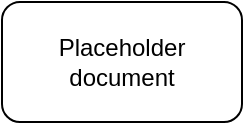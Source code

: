 <mxfile version="22.1.4" type="github" pages="10">
  <diagram name="scratchpad" id="byVWfkzwb0T3H2y0rSpV">
    <mxGraphModel dx="1434" dy="820" grid="1" gridSize="10" guides="1" tooltips="1" connect="1" arrows="1" fold="1" page="1" pageScale="1" pageWidth="1100" pageHeight="850" math="0" shadow="0">
      <root>
        <mxCell id="0" />
        <mxCell id="1" parent="0" />
        <mxCell id="C93A8t_isRB1prxncBy4-2" value="Placeholder document" style="rounded=1;whiteSpace=wrap;html=1;" parent="1" vertex="1">
          <mxGeometry x="40" y="40" width="120" height="60" as="geometry" />
        </mxCell>
      </root>
    </mxGraphModel>
  </diagram>
  <diagram id="qLDQd8gmQBv7J1ZcVmbG" name="venn-diagram">
    <mxGraphModel dx="334" dy="820" grid="1" gridSize="10" guides="1" tooltips="1" connect="1" arrows="1" fold="1" page="1" pageScale="1" pageWidth="1100" pageHeight="850" math="0" shadow="0">
      <root>
        <mxCell id="0" />
        <mxCell id="1" parent="0" />
        <mxCell id="i7wzEEcXtruncGVBkWRd-1" value="" style="group" parent="1" vertex="1" connectable="0">
          <mxGeometry x="1120" y="10" width="300" height="280" as="geometry" />
        </mxCell>
        <mxCell id="i7wzEEcXtruncGVBkWRd-2" value="physics simulation" style="ellipse;whiteSpace=wrap;html=1;aspect=fixed;rounded=1;strokeColor=default;align=center;verticalAlign=middle;fontFamily=Helvetica;fontSize=12;fontColor=default;fillColor=default;perimeterSpacing=12;" parent="i7wzEEcXtruncGVBkWRd-1" vertex="1">
          <mxGeometry width="80" height="80" as="geometry" />
        </mxCell>
        <mxCell id="i7wzEEcXtruncGVBkWRd-3" value="machine learning" style="ellipse;whiteSpace=wrap;html=1;aspect=fixed;rounded=1;strokeColor=default;align=center;verticalAlign=middle;fontFamily=Helvetica;fontSize=12;fontColor=default;fillColor=default;perimeterSpacing=12;" parent="i7wzEEcXtruncGVBkWRd-1" vertex="1">
          <mxGeometry x="220" width="80" height="80" as="geometry" />
        </mxCell>
        <mxCell id="i7wzEEcXtruncGVBkWRd-4" value="web app" style="ellipse;whiteSpace=wrap;html=1;aspect=fixed;rounded=1;strokeColor=default;align=center;verticalAlign=middle;fontFamily=Helvetica;fontSize=12;fontColor=default;fillColor=default;perimeterSpacing=12;" parent="i7wzEEcXtruncGVBkWRd-1" vertex="1">
          <mxGeometry x="110" y="200" width="80" height="80" as="geometry" />
        </mxCell>
        <mxCell id="i7wzEEcXtruncGVBkWRd-5" value="" style="edgeStyle=orthogonalEdgeStyle;shape=connector;rounded=1;orthogonalLoop=1;jettySize=auto;html=1;labelBackgroundColor=default;strokeColor=default;align=center;verticalAlign=middle;fontFamily=Helvetica;fontSize=12;fontColor=default;endArrow=classic;" parent="i7wzEEcXtruncGVBkWRd-1" source="i7wzEEcXtruncGVBkWRd-6" target="i7wzEEcXtruncGVBkWRd-4" edge="1">
          <mxGeometry relative="1" as="geometry" />
        </mxCell>
        <mxCell id="i7wzEEcXtruncGVBkWRd-6" value="" style="sketch=0;points=[[0,0,0],[0.25,0,0],[0.5,0,0],[0.75,0,0],[1,0,0],[0,1,0],[0.25,1,0],[0.5,1,0],[0.75,1,0],[1,1,0],[0,0.25,0],[0,0.5,0],[0,0.75,0],[1,0.25,0],[1,0.5,0],[1,0.75,0]];outlineConnect=0;fontColor=#232F3E;fillColor=none;strokeColor=#000000;dashed=0;verticalLabelPosition=bottom;verticalAlign=top;align=center;html=1;fontSize=12;fontStyle=0;aspect=fixed;shape=mxgraph.aws4.resourceIcon;resIcon=mxgraph.aws4.cloud_development_kit;rounded=1;fontFamily=Helvetica;perimeterSpacing=8;" parent="i7wzEEcXtruncGVBkWRd-1" vertex="1">
          <mxGeometry x="111" y="70" width="78" height="78" as="geometry" />
        </mxCell>
        <mxCell id="i7wzEEcXtruncGVBkWRd-7" style="edgeStyle=orthogonalEdgeStyle;shape=connector;rounded=1;orthogonalLoop=1;jettySize=auto;html=1;entryX=0;entryY=0.5;entryDx=0;entryDy=0;entryPerimeter=0;labelBackgroundColor=default;strokeColor=default;align=center;verticalAlign=middle;fontFamily=Helvetica;fontSize=12;fontColor=default;endArrow=classic;exitX=0.5;exitY=1;exitDx=0;exitDy=0;" parent="i7wzEEcXtruncGVBkWRd-1" source="i7wzEEcXtruncGVBkWRd-2" target="i7wzEEcXtruncGVBkWRd-6" edge="1">
          <mxGeometry relative="1" as="geometry">
            <Array as="points">
              <mxPoint x="40" y="110" />
              <mxPoint x="91" y="110" />
            </Array>
          </mxGeometry>
        </mxCell>
        <mxCell id="i7wzEEcXtruncGVBkWRd-8" style="edgeStyle=orthogonalEdgeStyle;shape=connector;rounded=1;orthogonalLoop=1;jettySize=auto;html=1;entryX=1;entryY=0.5;entryDx=0;entryDy=0;entryPerimeter=0;labelBackgroundColor=default;strokeColor=default;align=center;verticalAlign=middle;fontFamily=Helvetica;fontSize=12;fontColor=default;endArrow=classic;" parent="i7wzEEcXtruncGVBkWRd-1" source="i7wzEEcXtruncGVBkWRd-3" target="i7wzEEcXtruncGVBkWRd-6" edge="1">
          <mxGeometry relative="1" as="geometry">
            <Array as="points">
              <mxPoint x="260" y="109" />
            </Array>
          </mxGeometry>
        </mxCell>
      </root>
    </mxGraphModel>
  </diagram>
  <diagram id="LwsHXQYnBxnfNXk2WXGF" name="batchsim-data">
    <mxGraphModel dx="1434" dy="820" grid="1" gridSize="10" guides="1" tooltips="1" connect="1" arrows="1" fold="1" page="1" pageScale="1" pageWidth="1100" pageHeight="850" math="0" shadow="0">
      <root>
        <mxCell id="0" />
        <mxCell id="1" parent="0" />
        <mxCell id="9cQKN06AWWlL_-BPT6EO-1" value="" style="group" parent="1" vertex="1" connectable="0">
          <mxGeometry x="40" y="40" width="790" height="210" as="geometry" />
        </mxCell>
        <mxCell id="9cQKN06AWWlL_-BPT6EO-2" value="heating setpoint" style="rounded=1;whiteSpace=wrap;html=1;perimeterSpacing=12;" parent="9cQKN06AWWlL_-BPT6EO-1" vertex="1">
          <mxGeometry width="120" height="40" as="geometry" />
        </mxCell>
        <mxCell id="9cQKN06AWWlL_-BPT6EO-3" value="" style="edgeStyle=orthogonalEdgeStyle;rounded=0;orthogonalLoop=1;jettySize=auto;html=1;" parent="9cQKN06AWWlL_-BPT6EO-1" target="9cQKN06AWWlL_-BPT6EO-6" edge="1">
          <mxGeometry relative="1" as="geometry">
            <mxPoint x="335" y="80" as="sourcePoint" />
          </mxGeometry>
        </mxCell>
        <mxCell id="9cQKN06AWWlL_-BPT6EO-4" value="&lt;div&gt;design&lt;/div&gt;&lt;div&gt;space&lt;br&gt;&lt;/div&gt;" style="ellipse;whiteSpace=wrap;html=1;aspect=fixed;perimeterSpacing=12;" parent="9cQKN06AWWlL_-BPT6EO-1" vertex="1">
          <mxGeometry x="240" y="40" width="80" height="80" as="geometry" />
        </mxCell>
        <mxCell id="9cQKN06AWWlL_-BPT6EO-5" value="" style="edgeStyle=orthogonalEdgeStyle;rounded=1;orthogonalLoop=1;jettySize=auto;html=1;fontFamily=Helvetica;fontSize=12;fontColor=default;" parent="9cQKN06AWWlL_-BPT6EO-1" source="9cQKN06AWWlL_-BPT6EO-2" target="9cQKN06AWWlL_-BPT6EO-4" edge="1">
          <mxGeometry relative="1" as="geometry" />
        </mxCell>
        <mxCell id="9cQKN06AWWlL_-BPT6EO-6" value="sample" style="rhombus;whiteSpace=wrap;html=1;perimeterSpacing=12;rounded=1;" parent="9cQKN06AWWlL_-BPT6EO-1" vertex="1">
          <mxGeometry x="410" y="40" width="80" height="80" as="geometry" />
        </mxCell>
        <mxCell id="9cQKN06AWWlL_-BPT6EO-7" value="" style="edgeStyle=orthogonalEdgeStyle;rounded=1;orthogonalLoop=1;jettySize=auto;html=1;fontFamily=Helvetica;fontSize=12;fontColor=default;" parent="9cQKN06AWWlL_-BPT6EO-1" source="9cQKN06AWWlL_-BPT6EO-8" target="9cQKN06AWWlL_-BPT6EO-4" edge="1">
          <mxGeometry relative="1" as="geometry" />
        </mxCell>
        <mxCell id="9cQKN06AWWlL_-BPT6EO-8" value="lighting density" style="rounded=1;whiteSpace=wrap;html=1;perimeterSpacing=12;" parent="9cQKN06AWWlL_-BPT6EO-1" vertex="1">
          <mxGeometry y="60" width="120" height="40" as="geometry" />
        </mxCell>
        <mxCell id="9cQKN06AWWlL_-BPT6EO-9" style="edgeStyle=orthogonalEdgeStyle;shape=connector;rounded=1;orthogonalLoop=1;jettySize=auto;html=1;exitX=1;exitY=0.5;exitDx=0;exitDy=0;labelBackgroundColor=default;strokeColor=default;align=center;verticalAlign=middle;fontFamily=Helvetica;fontSize=12;fontColor=default;endArrow=classic;entryX=0;entryY=0.5;entryDx=0;entryDy=0;" parent="9cQKN06AWWlL_-BPT6EO-1" source="9cQKN06AWWlL_-BPT6EO-10" target="9cQKN06AWWlL_-BPT6EO-4" edge="1">
          <mxGeometry relative="1" as="geometry">
            <mxPoint x="270" y="180" as="targetPoint" />
            <Array as="points">
              <mxPoint x="180" y="140" />
              <mxPoint x="180" y="80" />
            </Array>
          </mxGeometry>
        </mxCell>
        <mxCell id="9cQKN06AWWlL_-BPT6EO-10" value="facade r-value" style="rounded=1;whiteSpace=wrap;html=1;perimeterSpacing=12;" parent="9cQKN06AWWlL_-BPT6EO-1" vertex="1">
          <mxGeometry y="120" width="120" height="40" as="geometry" />
        </mxCell>
        <mxCell id="9cQKN06AWWlL_-BPT6EO-11" value="&lt;i&gt;and more...&lt;/i&gt;" style="text;html=1;strokeColor=none;fillColor=none;align=center;verticalAlign=middle;whiteSpace=wrap;rounded=0;fontSize=12;fontFamily=Helvetica;fontColor=default;" parent="9cQKN06AWWlL_-BPT6EO-1" vertex="1">
          <mxGeometry y="180" width="120" height="30" as="geometry" />
        </mxCell>
        <mxCell id="9cQKN06AWWlL_-BPT6EO-12" value="simulate" style="rhombus;whiteSpace=wrap;html=1;perimeterSpacing=12;rounded=1;" parent="9cQKN06AWWlL_-BPT6EO-1" vertex="1">
          <mxGeometry x="550" y="40" width="80" height="80" as="geometry" />
        </mxCell>
        <mxCell id="9cQKN06AWWlL_-BPT6EO-13" value="" style="edgeStyle=orthogonalEdgeStyle;shape=connector;rounded=1;orthogonalLoop=1;jettySize=auto;html=1;labelBackgroundColor=default;strokeColor=default;align=center;verticalAlign=middle;fontFamily=Helvetica;fontSize=12;fontColor=default;endArrow=classic;" parent="9cQKN06AWWlL_-BPT6EO-1" source="9cQKN06AWWlL_-BPT6EO-6" target="9cQKN06AWWlL_-BPT6EO-12" edge="1">
          <mxGeometry relative="1" as="geometry" />
        </mxCell>
        <mxCell id="9cQKN06AWWlL_-BPT6EO-14" value="dataset" style="ellipse;whiteSpace=wrap;html=1;aspect=fixed;perimeterSpacing=12;" parent="9cQKN06AWWlL_-BPT6EO-1" vertex="1">
          <mxGeometry x="710" y="40" width="80" height="80" as="geometry" />
        </mxCell>
        <mxCell id="9cQKN06AWWlL_-BPT6EO-15" value="" style="edgeStyle=orthogonalEdgeStyle;shape=connector;rounded=1;orthogonalLoop=1;jettySize=auto;html=1;labelBackgroundColor=default;strokeColor=default;align=center;verticalAlign=middle;fontFamily=Helvetica;fontSize=12;fontColor=default;endArrow=classic;" parent="9cQKN06AWWlL_-BPT6EO-1" source="9cQKN06AWWlL_-BPT6EO-12" target="9cQKN06AWWlL_-BPT6EO-14" edge="1">
          <mxGeometry relative="1" as="geometry" />
        </mxCell>
        <mxCell id="9cQKN06AWWlL_-BPT6EO-16" value="" style="shape=curlyBracket;whiteSpace=wrap;html=1;rounded=1;labelPosition=left;verticalLabelPosition=middle;align=right;verticalAlign=middle;strokeColor=default;fontFamily=Helvetica;fontSize=12;fontColor=default;fillColor=default;direction=north;" parent="9cQKN06AWWlL_-BPT6EO-1" vertex="1">
          <mxGeometry x="390" y="140" width="240" height="20" as="geometry" />
        </mxCell>
        <mxCell id="9cQKN06AWWlL_-BPT6EO-17" value="&lt;i&gt;massively parallel&lt;/i&gt;" style="text;html=1;strokeColor=none;fillColor=none;align=center;verticalAlign=middle;whiteSpace=wrap;rounded=0;fontSize=12;fontFamily=Helvetica;fontColor=default;" parent="9cQKN06AWWlL_-BPT6EO-1" vertex="1">
          <mxGeometry x="450" y="180" width="120" height="30" as="geometry" />
        </mxCell>
      </root>
    </mxGraphModel>
  </diagram>
  <diagram id="zlFJE_bOGK3qwCeJcObp" name="batchsim-flow">
    <mxGraphModel dx="1434" dy="820" grid="1" gridSize="10" guides="1" tooltips="1" connect="1" arrows="1" fold="1" page="1" pageScale="1" pageWidth="1100" pageHeight="850" math="0" shadow="0">
      <root>
        <mxCell id="0" />
        <mxCell id="1" parent="0" />
        <mxCell id="FTGMRPCiOHvIByPyQjw_-1" value="" style="group" parent="1" vertex="1" connectable="0">
          <mxGeometry x="20" y="20" width="790" height="390" as="geometry" />
        </mxCell>
        <mxCell id="FTGMRPCiOHvIByPyQjw_-2" value="" style="shape=curlyBracket;whiteSpace=wrap;html=1;rounded=1;labelPosition=left;verticalLabelPosition=middle;align=right;verticalAlign=middle;strokeColor=default;fontFamily=Helvetica;fontSize=12;fontColor=default;fillColor=default;direction=north;" parent="FTGMRPCiOHvIByPyQjw_-1" vertex="1">
          <mxGeometry x="390" y="320" width="240" height="20" as="geometry" />
        </mxCell>
        <mxCell id="FTGMRPCiOHvIByPyQjw_-3" value="&lt;i&gt;massively parallel&lt;/i&gt;" style="text;html=1;strokeColor=none;fillColor=none;align=center;verticalAlign=middle;whiteSpace=wrap;rounded=0;fontSize=12;fontFamily=Helvetica;fontColor=default;" parent="FTGMRPCiOHvIByPyQjw_-1" vertex="1">
          <mxGeometry x="450" y="360" width="120" height="30" as="geometry" />
        </mxCell>
        <mxCell id="FTGMRPCiOHvIByPyQjw_-4" value="heating setpoint" style="rounded=1;whiteSpace=wrap;html=1;perimeterSpacing=12;" parent="FTGMRPCiOHvIByPyQjw_-1" vertex="1">
          <mxGeometry y="70" width="120" height="40" as="geometry" />
        </mxCell>
        <mxCell id="FTGMRPCiOHvIByPyQjw_-5" value="" style="edgeStyle=orthogonalEdgeStyle;rounded=0;orthogonalLoop=1;jettySize=auto;html=1;" parent="FTGMRPCiOHvIByPyQjw_-1" target="FTGMRPCiOHvIByPyQjw_-10" edge="1">
          <mxGeometry relative="1" as="geometry">
            <mxPoint x="335" y="150" as="sourcePoint" />
          </mxGeometry>
        </mxCell>
        <mxCell id="FTGMRPCiOHvIByPyQjw_-6" style="edgeStyle=orthogonalEdgeStyle;shape=connector;rounded=1;orthogonalLoop=1;jettySize=auto;html=1;entryX=0;entryY=0.5;entryDx=0;entryDy=0;labelBackgroundColor=default;strokeColor=default;align=center;verticalAlign=middle;fontFamily=Helvetica;fontSize=12;fontColor=default;endArrow=classic;" parent="FTGMRPCiOHvIByPyQjw_-1" target="FTGMRPCiOHvIByPyQjw_-20" edge="1">
          <mxGeometry relative="1" as="geometry">
            <mxPoint x="335.0" y="150.059" as="sourcePoint" />
            <Array as="points">
              <mxPoint x="360" y="150" />
              <mxPoint x="360" y="260" />
            </Array>
          </mxGeometry>
        </mxCell>
        <mxCell id="FTGMRPCiOHvIByPyQjw_-7" style="edgeStyle=orthogonalEdgeStyle;shape=connector;rounded=1;orthogonalLoop=1;jettySize=auto;html=1;entryX=0;entryY=0.5;entryDx=0;entryDy=0;labelBackgroundColor=default;strokeColor=default;align=center;verticalAlign=middle;fontFamily=Helvetica;fontSize=12;fontColor=default;endArrow=classic;exitX=1;exitY=0.5;exitDx=0;exitDy=0;" parent="FTGMRPCiOHvIByPyQjw_-1" target="FTGMRPCiOHvIByPyQjw_-24" edge="1">
          <mxGeometry relative="1" as="geometry">
            <mxPoint x="335.0" y="150" as="sourcePoint" />
            <Array as="points">
              <mxPoint x="360" y="150" />
              <mxPoint x="360" y="40" />
            </Array>
          </mxGeometry>
        </mxCell>
        <mxCell id="FTGMRPCiOHvIByPyQjw_-8" value="&lt;div&gt;design&lt;/div&gt;&lt;div&gt;space&lt;br&gt;&lt;/div&gt;" style="ellipse;whiteSpace=wrap;html=1;aspect=fixed;perimeterSpacing=12;" parent="FTGMRPCiOHvIByPyQjw_-1" vertex="1">
          <mxGeometry x="240" y="110" width="80" height="80" as="geometry" />
        </mxCell>
        <mxCell id="FTGMRPCiOHvIByPyQjw_-9" value="" style="edgeStyle=orthogonalEdgeStyle;rounded=1;orthogonalLoop=1;jettySize=auto;html=1;fontFamily=Helvetica;fontSize=12;fontColor=default;" parent="FTGMRPCiOHvIByPyQjw_-1" source="FTGMRPCiOHvIByPyQjw_-4" target="FTGMRPCiOHvIByPyQjw_-8" edge="1">
          <mxGeometry relative="1" as="geometry" />
        </mxCell>
        <mxCell id="FTGMRPCiOHvIByPyQjw_-10" value="sample" style="rhombus;whiteSpace=wrap;html=1;perimeterSpacing=12;rounded=1;" parent="FTGMRPCiOHvIByPyQjw_-1" vertex="1">
          <mxGeometry x="410" y="110" width="80" height="80" as="geometry" />
        </mxCell>
        <mxCell id="FTGMRPCiOHvIByPyQjw_-11" value="" style="edgeStyle=orthogonalEdgeStyle;rounded=1;orthogonalLoop=1;jettySize=auto;html=1;fontFamily=Helvetica;fontSize=12;fontColor=default;" parent="FTGMRPCiOHvIByPyQjw_-1" source="FTGMRPCiOHvIByPyQjw_-12" target="FTGMRPCiOHvIByPyQjw_-8" edge="1">
          <mxGeometry relative="1" as="geometry" />
        </mxCell>
        <mxCell id="FTGMRPCiOHvIByPyQjw_-12" value="lighting density" style="rounded=1;whiteSpace=wrap;html=1;perimeterSpacing=12;" parent="FTGMRPCiOHvIByPyQjw_-1" vertex="1">
          <mxGeometry y="130" width="120" height="40" as="geometry" />
        </mxCell>
        <mxCell id="FTGMRPCiOHvIByPyQjw_-13" style="edgeStyle=orthogonalEdgeStyle;shape=connector;rounded=1;orthogonalLoop=1;jettySize=auto;html=1;exitX=1;exitY=0.5;exitDx=0;exitDy=0;labelBackgroundColor=default;strokeColor=default;align=center;verticalAlign=middle;fontFamily=Helvetica;fontSize=12;fontColor=default;endArrow=classic;entryX=0;entryY=0.5;entryDx=0;entryDy=0;" parent="FTGMRPCiOHvIByPyQjw_-1" source="FTGMRPCiOHvIByPyQjw_-14" target="FTGMRPCiOHvIByPyQjw_-8" edge="1">
          <mxGeometry relative="1" as="geometry">
            <mxPoint x="270" y="250" as="targetPoint" />
            <Array as="points">
              <mxPoint x="180" y="210" />
              <mxPoint x="180" y="150" />
            </Array>
          </mxGeometry>
        </mxCell>
        <mxCell id="FTGMRPCiOHvIByPyQjw_-14" value="facade r-value" style="rounded=1;whiteSpace=wrap;html=1;perimeterSpacing=12;" parent="FTGMRPCiOHvIByPyQjw_-1" vertex="1">
          <mxGeometry y="190" width="120" height="40" as="geometry" />
        </mxCell>
        <mxCell id="FTGMRPCiOHvIByPyQjw_-15" value="&lt;i&gt;and more...&lt;/i&gt;" style="text;html=1;strokeColor=none;fillColor=none;align=center;verticalAlign=middle;whiteSpace=wrap;rounded=0;fontSize=12;fontFamily=Helvetica;fontColor=default;" parent="FTGMRPCiOHvIByPyQjw_-1" vertex="1">
          <mxGeometry y="250" width="120" height="30" as="geometry" />
        </mxCell>
        <mxCell id="FTGMRPCiOHvIByPyQjw_-16" value="simulate" style="rhombus;whiteSpace=wrap;html=1;perimeterSpacing=12;rounded=1;" parent="FTGMRPCiOHvIByPyQjw_-1" vertex="1">
          <mxGeometry x="550" y="110" width="80" height="80" as="geometry" />
        </mxCell>
        <mxCell id="FTGMRPCiOHvIByPyQjw_-17" value="" style="edgeStyle=orthogonalEdgeStyle;shape=connector;rounded=1;orthogonalLoop=1;jettySize=auto;html=1;labelBackgroundColor=default;strokeColor=default;align=center;verticalAlign=middle;fontFamily=Helvetica;fontSize=12;fontColor=default;endArrow=classic;" parent="FTGMRPCiOHvIByPyQjw_-1" source="FTGMRPCiOHvIByPyQjw_-10" target="FTGMRPCiOHvIByPyQjw_-16" edge="1">
          <mxGeometry relative="1" as="geometry" />
        </mxCell>
        <mxCell id="FTGMRPCiOHvIByPyQjw_-18" value="dataset" style="ellipse;whiteSpace=wrap;html=1;aspect=fixed;perimeterSpacing=12;" parent="FTGMRPCiOHvIByPyQjw_-1" vertex="1">
          <mxGeometry x="710" y="110" width="80" height="80" as="geometry" />
        </mxCell>
        <mxCell id="FTGMRPCiOHvIByPyQjw_-19" value="" style="edgeStyle=orthogonalEdgeStyle;shape=connector;rounded=1;orthogonalLoop=1;jettySize=auto;html=1;labelBackgroundColor=default;strokeColor=default;align=center;verticalAlign=middle;fontFamily=Helvetica;fontSize=12;fontColor=default;endArrow=classic;" parent="FTGMRPCiOHvIByPyQjw_-1" source="FTGMRPCiOHvIByPyQjw_-16" target="FTGMRPCiOHvIByPyQjw_-18" edge="1">
          <mxGeometry relative="1" as="geometry" />
        </mxCell>
        <mxCell id="FTGMRPCiOHvIByPyQjw_-20" value="sample" style="rhombus;whiteSpace=wrap;html=1;perimeterSpacing=12;rounded=1;" parent="FTGMRPCiOHvIByPyQjw_-1" vertex="1">
          <mxGeometry x="410" y="220" width="80" height="80" as="geometry" />
        </mxCell>
        <mxCell id="FTGMRPCiOHvIByPyQjw_-21" value="" style="edgeStyle=orthogonalEdgeStyle;shape=connector;rounded=1;orthogonalLoop=1;jettySize=auto;html=1;labelBackgroundColor=default;strokeColor=default;align=center;verticalAlign=middle;fontFamily=Helvetica;fontSize=12;fontColor=default;endArrow=classic;entryX=0;entryY=0.5;entryDx=0;entryDy=0;exitX=1;exitY=0.5;exitDx=0;exitDy=0;" parent="FTGMRPCiOHvIByPyQjw_-1" source="FTGMRPCiOHvIByPyQjw_-22" target="FTGMRPCiOHvIByPyQjw_-18" edge="1">
          <mxGeometry relative="1" as="geometry">
            <mxPoint x="710" y="250" as="targetPoint" />
            <Array as="points">
              <mxPoint x="670" y="260" />
              <mxPoint x="670" y="150" />
            </Array>
          </mxGeometry>
        </mxCell>
        <mxCell id="FTGMRPCiOHvIByPyQjw_-22" value="simulate" style="rhombus;whiteSpace=wrap;html=1;perimeterSpacing=12;rounded=1;" parent="FTGMRPCiOHvIByPyQjw_-1" vertex="1">
          <mxGeometry x="550" y="220" width="80" height="80" as="geometry" />
        </mxCell>
        <mxCell id="FTGMRPCiOHvIByPyQjw_-23" value="" style="edgeStyle=orthogonalEdgeStyle;shape=connector;rounded=1;orthogonalLoop=1;jettySize=auto;html=1;labelBackgroundColor=default;strokeColor=default;align=center;verticalAlign=middle;fontFamily=Helvetica;fontSize=12;fontColor=default;endArrow=classic;" parent="FTGMRPCiOHvIByPyQjw_-1" source="FTGMRPCiOHvIByPyQjw_-20" target="FTGMRPCiOHvIByPyQjw_-22" edge="1">
          <mxGeometry relative="1" as="geometry" />
        </mxCell>
        <mxCell id="FTGMRPCiOHvIByPyQjw_-24" value="sample" style="rhombus;whiteSpace=wrap;html=1;perimeterSpacing=12;rounded=1;" parent="FTGMRPCiOHvIByPyQjw_-1" vertex="1">
          <mxGeometry x="410" width="80" height="80" as="geometry" />
        </mxCell>
        <mxCell id="FTGMRPCiOHvIByPyQjw_-25" value="" style="edgeStyle=orthogonalEdgeStyle;shape=connector;rounded=1;orthogonalLoop=1;jettySize=auto;html=1;labelBackgroundColor=default;strokeColor=default;align=center;verticalAlign=middle;fontFamily=Helvetica;fontSize=12;fontColor=default;endArrow=classic;exitX=1;exitY=0.5;exitDx=0;exitDy=0;entryX=0;entryY=0.5;entryDx=0;entryDy=0;" parent="FTGMRPCiOHvIByPyQjw_-1" source="FTGMRPCiOHvIByPyQjw_-26" target="FTGMRPCiOHvIByPyQjw_-18" edge="1">
          <mxGeometry relative="1" as="geometry">
            <mxPoint x="680" y="140" as="targetPoint" />
            <Array as="points">
              <mxPoint x="670" y="40" />
              <mxPoint x="670" y="150" />
            </Array>
          </mxGeometry>
        </mxCell>
        <mxCell id="FTGMRPCiOHvIByPyQjw_-26" value="simulate" style="rhombus;whiteSpace=wrap;html=1;perimeterSpacing=12;rounded=1;" parent="FTGMRPCiOHvIByPyQjw_-1" vertex="1">
          <mxGeometry x="550" width="80" height="80" as="geometry" />
        </mxCell>
        <mxCell id="FTGMRPCiOHvIByPyQjw_-27" value="" style="edgeStyle=orthogonalEdgeStyle;shape=connector;rounded=1;orthogonalLoop=1;jettySize=auto;html=1;labelBackgroundColor=default;strokeColor=default;align=center;verticalAlign=middle;fontFamily=Helvetica;fontSize=12;fontColor=default;endArrow=classic;" parent="FTGMRPCiOHvIByPyQjw_-1" source="FTGMRPCiOHvIByPyQjw_-24" target="FTGMRPCiOHvIByPyQjw_-26" edge="1">
          <mxGeometry relative="1" as="geometry" />
        </mxCell>
      </root>
    </mxGraphModel>
  </diagram>
  <diagram id="5GpsBsqRFu3X54_MZ96L" name="batchsim-arch">
    <mxGraphModel dx="1434" dy="-30" grid="1" gridSize="10" guides="1" tooltips="1" connect="1" arrows="1" fold="1" page="1" pageScale="1" pageWidth="1100" pageHeight="850" math="0" shadow="0">
      <root>
        <mxCell id="0" />
        <mxCell id="1" parent="0" />
        <mxCell id="VeOkjBwbvojCP3m-4K0G-1" value="" style="group" parent="1" vertex="1" connectable="0">
          <mxGeometry x="40" y="880" width="1040" height="458" as="geometry" />
        </mxCell>
        <mxCell id="VeOkjBwbvojCP3m-4K0G-2" value="&lt;div align=&quot;left&quot;&gt;&lt;br&gt;&lt;/div&gt;" style="rounded=1;whiteSpace=wrap;html=1;strokeColor=default;align=center;verticalAlign=middle;fontFamily=Helvetica;fontSize=12;fontColor=default;fillColor=none;dashed=1;" parent="VeOkjBwbvojCP3m-4K0G-1" vertex="1">
          <mxGeometry x="880" width="160" height="400" as="geometry" />
        </mxCell>
        <mxCell id="VeOkjBwbvojCP3m-4K0G-3" value="&lt;div align=&quot;left&quot;&gt;&lt;br&gt;&lt;/div&gt;" style="rounded=1;whiteSpace=wrap;html=1;strokeColor=default;align=center;verticalAlign=middle;fontFamily=Helvetica;fontSize=12;fontColor=default;fillColor=none;dashed=1;" parent="VeOkjBwbvojCP3m-4K0G-1" vertex="1">
          <mxGeometry x="680" width="200" height="400" as="geometry" />
        </mxCell>
        <mxCell id="VeOkjBwbvojCP3m-4K0G-4" value="&lt;div align=&quot;left&quot;&gt;&lt;br&gt;&lt;/div&gt;" style="rounded=1;whiteSpace=wrap;html=1;strokeColor=default;align=center;verticalAlign=middle;fontFamily=Helvetica;fontSize=12;fontColor=default;fillColor=none;dashed=1;" parent="VeOkjBwbvojCP3m-4K0G-1" vertex="1">
          <mxGeometry x="520" width="160" height="400" as="geometry" />
        </mxCell>
        <mxCell id="VeOkjBwbvojCP3m-4K0G-5" value="&lt;div align=&quot;left&quot;&gt;&lt;br&gt;&lt;/div&gt;" style="rounded=1;whiteSpace=wrap;html=1;strokeColor=default;align=center;verticalAlign=middle;fontFamily=Helvetica;fontSize=12;fontColor=default;fillColor=none;dashed=1;" parent="VeOkjBwbvojCP3m-4K0G-1" vertex="1">
          <mxGeometry width="200" height="400" as="geometry" />
        </mxCell>
        <mxCell id="VeOkjBwbvojCP3m-4K0G-6" value="&lt;div align=&quot;left&quot;&gt;&lt;br&gt;&lt;/div&gt;" style="rounded=1;whiteSpace=wrap;html=1;strokeColor=default;align=center;verticalAlign=middle;fontFamily=Helvetica;fontSize=12;fontColor=default;fillColor=none;dashed=1;" parent="VeOkjBwbvojCP3m-4K0G-1" vertex="1">
          <mxGeometry x="200" width="320" height="400" as="geometry" />
        </mxCell>
        <mxCell id="VeOkjBwbvojCP3m-4K0G-7" value="&lt;div&gt;container&lt;/div&gt;&lt;div&gt;image&lt;br&gt;&lt;/div&gt;" style="ellipse;whiteSpace=wrap;html=1;aspect=fixed;perimeterSpacing=12;" parent="VeOkjBwbvojCP3m-4K0G-1" vertex="1">
          <mxGeometry x="60" y="170" width="80" height="80" as="geometry" />
        </mxCell>
        <mxCell id="VeOkjBwbvojCP3m-4K0G-8" value="sample" style="rhombus;whiteSpace=wrap;html=1;perimeterSpacing=12;rounded=1;" parent="VeOkjBwbvojCP3m-4K0G-1" vertex="1">
          <mxGeometry x="260" y="170" width="80" height="80" as="geometry" />
        </mxCell>
        <mxCell id="VeOkjBwbvojCP3m-4K0G-9" style="edgeStyle=orthogonalEdgeStyle;shape=connector;rounded=1;orthogonalLoop=1;jettySize=auto;html=1;labelBackgroundColor=default;strokeColor=default;align=center;verticalAlign=middle;fontFamily=Helvetica;fontSize=12;fontColor=default;endArrow=classic;" parent="VeOkjBwbvojCP3m-4K0G-1" source="VeOkjBwbvojCP3m-4K0G-7" target="VeOkjBwbvojCP3m-4K0G-8" edge="1">
          <mxGeometry relative="1" as="geometry" />
        </mxCell>
        <mxCell id="VeOkjBwbvojCP3m-4K0G-10" value="simulate" style="rhombus;whiteSpace=wrap;html=1;perimeterSpacing=12;rounded=1;" parent="VeOkjBwbvojCP3m-4K0G-1" vertex="1">
          <mxGeometry x="400" y="170" width="80" height="80" as="geometry" />
        </mxCell>
        <mxCell id="VeOkjBwbvojCP3m-4K0G-11" value="" style="edgeStyle=orthogonalEdgeStyle;shape=connector;rounded=1;orthogonalLoop=1;jettySize=auto;html=1;labelBackgroundColor=default;strokeColor=default;align=center;verticalAlign=middle;fontFamily=Helvetica;fontSize=12;fontColor=default;endArrow=classic;" parent="VeOkjBwbvojCP3m-4K0G-1" source="VeOkjBwbvojCP3m-4K0G-8" target="VeOkjBwbvojCP3m-4K0G-10" edge="1">
          <mxGeometry relative="1" as="geometry" />
        </mxCell>
        <mxCell id="VeOkjBwbvojCP3m-4K0G-12" value="results" style="ellipse;whiteSpace=wrap;html=1;aspect=fixed;perimeterSpacing=12;" parent="VeOkjBwbvojCP3m-4K0G-1" vertex="1">
          <mxGeometry x="560" y="60" width="80" height="80" as="geometry" />
        </mxCell>
        <mxCell id="VeOkjBwbvojCP3m-4K0G-13" value="sample" style="rhombus;whiteSpace=wrap;html=1;perimeterSpacing=12;rounded=1;" parent="VeOkjBwbvojCP3m-4K0G-1" vertex="1">
          <mxGeometry x="260" y="280" width="80" height="80" as="geometry" />
        </mxCell>
        <mxCell id="VeOkjBwbvojCP3m-4K0G-14" style="edgeStyle=orthogonalEdgeStyle;shape=connector;rounded=1;orthogonalLoop=1;jettySize=auto;html=1;entryX=0;entryY=0.5;entryDx=0;entryDy=0;labelBackgroundColor=default;strokeColor=default;align=center;verticalAlign=middle;fontFamily=Helvetica;fontSize=12;fontColor=default;endArrow=classic;" parent="VeOkjBwbvojCP3m-4K0G-1" source="VeOkjBwbvojCP3m-4K0G-7" target="VeOkjBwbvojCP3m-4K0G-13" edge="1">
          <mxGeometry relative="1" as="geometry">
            <Array as="points">
              <mxPoint x="170" y="210" />
              <mxPoint x="170" y="320" />
            </Array>
          </mxGeometry>
        </mxCell>
        <mxCell id="VeOkjBwbvojCP3m-4K0G-15" value="simulate" style="rhombus;whiteSpace=wrap;html=1;perimeterSpacing=12;rounded=1;" parent="VeOkjBwbvojCP3m-4K0G-1" vertex="1">
          <mxGeometry x="400" y="280" width="80" height="80" as="geometry" />
        </mxCell>
        <mxCell id="VeOkjBwbvojCP3m-4K0G-16" value="" style="edgeStyle=orthogonalEdgeStyle;shape=connector;rounded=1;orthogonalLoop=1;jettySize=auto;html=1;labelBackgroundColor=default;strokeColor=default;align=center;verticalAlign=middle;fontFamily=Helvetica;fontSize=12;fontColor=default;endArrow=classic;" parent="VeOkjBwbvojCP3m-4K0G-1" source="VeOkjBwbvojCP3m-4K0G-13" target="VeOkjBwbvojCP3m-4K0G-15" edge="1">
          <mxGeometry relative="1" as="geometry" />
        </mxCell>
        <mxCell id="VeOkjBwbvojCP3m-4K0G-17" value="sample" style="rhombus;whiteSpace=wrap;html=1;perimeterSpacing=12;rounded=1;" parent="VeOkjBwbvojCP3m-4K0G-1" vertex="1">
          <mxGeometry x="260" y="60" width="80" height="80" as="geometry" />
        </mxCell>
        <mxCell id="VeOkjBwbvojCP3m-4K0G-18" style="edgeStyle=orthogonalEdgeStyle;shape=connector;rounded=1;orthogonalLoop=1;jettySize=auto;html=1;entryX=0;entryY=0.5;entryDx=0;entryDy=0;labelBackgroundColor=default;strokeColor=default;align=center;verticalAlign=middle;fontFamily=Helvetica;fontSize=12;fontColor=default;endArrow=classic;jumpStyle=none;jumpSize=24;" parent="VeOkjBwbvojCP3m-4K0G-1" source="VeOkjBwbvojCP3m-4K0G-7" target="VeOkjBwbvojCP3m-4K0G-17" edge="1">
          <mxGeometry relative="1" as="geometry">
            <Array as="points">
              <mxPoint x="170" y="210" />
              <mxPoint x="170" y="100" />
            </Array>
          </mxGeometry>
        </mxCell>
        <mxCell id="VeOkjBwbvojCP3m-4K0G-19" value="" style="edgeStyle=orthogonalEdgeStyle;shape=connector;rounded=1;orthogonalLoop=1;jettySize=auto;html=1;labelBackgroundColor=default;strokeColor=default;align=center;verticalAlign=middle;fontFamily=Helvetica;fontSize=12;fontColor=default;endArrow=classic;" parent="VeOkjBwbvojCP3m-4K0G-1" source="VeOkjBwbvojCP3m-4K0G-20" target="VeOkjBwbvojCP3m-4K0G-12" edge="1">
          <mxGeometry relative="1" as="geometry" />
        </mxCell>
        <mxCell id="VeOkjBwbvojCP3m-4K0G-20" value="simulate" style="rhombus;whiteSpace=wrap;html=1;perimeterSpacing=12;rounded=1;" parent="VeOkjBwbvojCP3m-4K0G-1" vertex="1">
          <mxGeometry x="400" y="60" width="80" height="80" as="geometry" />
        </mxCell>
        <mxCell id="VeOkjBwbvojCP3m-4K0G-21" value="" style="edgeStyle=orthogonalEdgeStyle;shape=connector;rounded=1;orthogonalLoop=1;jettySize=auto;html=1;labelBackgroundColor=default;strokeColor=default;align=center;verticalAlign=middle;fontFamily=Helvetica;fontSize=12;fontColor=default;endArrow=classic;" parent="VeOkjBwbvojCP3m-4K0G-1" source="VeOkjBwbvojCP3m-4K0G-17" target="VeOkjBwbvojCP3m-4K0G-20" edge="1">
          <mxGeometry relative="1" as="geometry" />
        </mxCell>
        <mxCell id="VeOkjBwbvojCP3m-4K0G-22" value="&lt;h3&gt;&lt;i&gt;aws ecr&lt;/i&gt;&lt;/h3&gt;" style="text;html=1;strokeColor=none;fillColor=default;align=center;verticalAlign=middle;whiteSpace=wrap;rounded=0;fontSize=12;fontFamily=Helvetica;fontColor=default;" parent="VeOkjBwbvojCP3m-4K0G-1" vertex="1">
          <mxGeometry x="62.5" y="20" width="75" height="30" as="geometry" />
        </mxCell>
        <mxCell id="VeOkjBwbvojCP3m-4K0G-23" value="&lt;h3&gt;&lt;i&gt;aws batch / fargate&lt;br&gt;&lt;/i&gt;&lt;/h3&gt;" style="text;html=1;strokeColor=none;fillColor=default;align=center;verticalAlign=middle;whiteSpace=wrap;rounded=0;fontSize=12;fontFamily=Helvetica;fontColor=default;" parent="VeOkjBwbvojCP3m-4K0G-1" vertex="1">
          <mxGeometry x="295" y="20" width="160" height="30" as="geometry" />
        </mxCell>
        <mxCell id="VeOkjBwbvojCP3m-4K0G-24" value="results" style="ellipse;whiteSpace=wrap;html=1;aspect=fixed;perimeterSpacing=12;" parent="VeOkjBwbvojCP3m-4K0G-1" vertex="1">
          <mxGeometry x="560" y="170" width="80" height="80" as="geometry" />
        </mxCell>
        <mxCell id="VeOkjBwbvojCP3m-4K0G-25" value="" style="edgeStyle=orthogonalEdgeStyle;shape=connector;rounded=1;orthogonalLoop=1;jettySize=auto;html=1;labelBackgroundColor=default;strokeColor=default;align=center;verticalAlign=middle;fontFamily=Helvetica;fontSize=12;fontColor=default;endArrow=classic;" parent="VeOkjBwbvojCP3m-4K0G-1" source="VeOkjBwbvojCP3m-4K0G-10" target="VeOkjBwbvojCP3m-4K0G-24" edge="1">
          <mxGeometry relative="1" as="geometry" />
        </mxCell>
        <mxCell id="VeOkjBwbvojCP3m-4K0G-26" value="results" style="ellipse;whiteSpace=wrap;html=1;aspect=fixed;perimeterSpacing=12;" parent="VeOkjBwbvojCP3m-4K0G-1" vertex="1">
          <mxGeometry x="560" y="280" width="80" height="80" as="geometry" />
        </mxCell>
        <mxCell id="VeOkjBwbvojCP3m-4K0G-27" value="gather" style="rhombus;whiteSpace=wrap;html=1;perimeterSpacing=12;rounded=1;" parent="VeOkjBwbvojCP3m-4K0G-1" vertex="1">
          <mxGeometry x="740" y="170" width="80" height="80" as="geometry" />
        </mxCell>
        <mxCell id="VeOkjBwbvojCP3m-4K0G-28" style="edgeStyle=orthogonalEdgeStyle;shape=connector;rounded=1;orthogonalLoop=1;jettySize=auto;html=1;labelBackgroundColor=default;strokeColor=default;align=center;verticalAlign=middle;fontFamily=Helvetica;fontSize=12;fontColor=default;endArrow=classic;" parent="VeOkjBwbvojCP3m-4K0G-1" source="VeOkjBwbvojCP3m-4K0G-12" target="VeOkjBwbvojCP3m-4K0G-27" edge="1">
          <mxGeometry relative="1" as="geometry">
            <Array as="points">
              <mxPoint x="700" y="100" />
              <mxPoint x="700" y="210" />
            </Array>
          </mxGeometry>
        </mxCell>
        <mxCell id="VeOkjBwbvojCP3m-4K0G-29" value="" style="edgeStyle=orthogonalEdgeStyle;shape=connector;rounded=1;orthogonalLoop=1;jettySize=auto;html=1;labelBackgroundColor=default;strokeColor=default;align=center;verticalAlign=middle;fontFamily=Helvetica;fontSize=12;fontColor=default;endArrow=classic;" parent="VeOkjBwbvojCP3m-4K0G-1" source="VeOkjBwbvojCP3m-4K0G-15" target="VeOkjBwbvojCP3m-4K0G-26" edge="1">
          <mxGeometry relative="1" as="geometry" />
        </mxCell>
        <mxCell id="VeOkjBwbvojCP3m-4K0G-30" value="&lt;h3&gt;&lt;i&gt;aws s3&lt;br&gt;&lt;/i&gt;&lt;/h3&gt;" style="text;html=1;strokeColor=none;fillColor=default;align=center;verticalAlign=middle;whiteSpace=wrap;rounded=0;fontSize=12;fontFamily=Helvetica;fontColor=default;" parent="VeOkjBwbvojCP3m-4K0G-1" vertex="1">
          <mxGeometry x="557.5" y="20" width="75" height="30" as="geometry" />
        </mxCell>
        <mxCell id="VeOkjBwbvojCP3m-4K0G-31" value="&lt;h3&gt;&lt;i&gt;aws batch&lt;br&gt;&lt;/i&gt;&lt;/h3&gt;" style="text;html=1;strokeColor=none;fillColor=default;align=center;verticalAlign=middle;whiteSpace=wrap;rounded=0;fontSize=12;fontFamily=Helvetica;fontColor=default;" parent="VeOkjBwbvojCP3m-4K0G-1" vertex="1">
          <mxGeometry x="742.5" y="20" width="75" height="30" as="geometry" />
        </mxCell>
        <mxCell id="VeOkjBwbvojCP3m-4K0G-32" value="dataset" style="ellipse;whiteSpace=wrap;html=1;aspect=fixed;perimeterSpacing=12;" parent="VeOkjBwbvojCP3m-4K0G-1" vertex="1">
          <mxGeometry x="920" y="170" width="80" height="80" as="geometry" />
        </mxCell>
        <mxCell id="VeOkjBwbvojCP3m-4K0G-33" value="&lt;h3&gt;&lt;i&gt;aws s3&lt;br&gt;&lt;/i&gt;&lt;/h3&gt;" style="text;html=1;strokeColor=none;fillColor=default;align=center;verticalAlign=middle;whiteSpace=wrap;rounded=0;fontSize=12;fontFamily=Helvetica;fontColor=default;" parent="VeOkjBwbvojCP3m-4K0G-1" vertex="1">
          <mxGeometry x="922.5" y="20" width="75" height="30" as="geometry" />
        </mxCell>
        <mxCell id="VeOkjBwbvojCP3m-4K0G-34" style="edgeStyle=orthogonalEdgeStyle;shape=connector;rounded=1;orthogonalLoop=1;jettySize=auto;html=1;labelBackgroundColor=default;strokeColor=default;align=center;verticalAlign=middle;fontFamily=Helvetica;fontSize=12;fontColor=default;endArrow=classic;" parent="VeOkjBwbvojCP3m-4K0G-1" source="VeOkjBwbvojCP3m-4K0G-26" target="VeOkjBwbvojCP3m-4K0G-27" edge="1">
          <mxGeometry relative="1" as="geometry">
            <Array as="points">
              <mxPoint x="700" y="320" />
              <mxPoint x="700" y="210" />
            </Array>
          </mxGeometry>
        </mxCell>
        <mxCell id="VeOkjBwbvojCP3m-4K0G-35" value="" style="edgeStyle=orthogonalEdgeStyle;shape=connector;rounded=1;orthogonalLoop=1;jettySize=auto;html=1;labelBackgroundColor=default;strokeColor=default;align=center;verticalAlign=middle;fontFamily=Helvetica;fontSize=12;fontColor=default;endArrow=classic;" parent="VeOkjBwbvojCP3m-4K0G-1" source="VeOkjBwbvojCP3m-4K0G-24" target="VeOkjBwbvojCP3m-4K0G-27" edge="1">
          <mxGeometry relative="1" as="geometry" />
        </mxCell>
        <mxCell id="VeOkjBwbvojCP3m-4K0G-36" value="" style="edgeStyle=orthogonalEdgeStyle;shape=connector;rounded=1;orthogonalLoop=1;jettySize=auto;html=1;labelBackgroundColor=default;strokeColor=default;align=center;verticalAlign=middle;fontFamily=Helvetica;fontSize=12;fontColor=default;endArrow=classic;" parent="VeOkjBwbvojCP3m-4K0G-1" source="VeOkjBwbvojCP3m-4K0G-27" target="VeOkjBwbvojCP3m-4K0G-32" edge="1">
          <mxGeometry relative="1" as="geometry" />
        </mxCell>
        <mxCell id="VeOkjBwbvojCP3m-4K0G-37" value="" style="sketch=0;outlineConnect=0;fontColor=#232F3E;gradientColor=none;fillColor=#000000;strokeColor=none;dashed=0;verticalLabelPosition=bottom;verticalAlign=top;align=center;html=1;fontSize=12;fontStyle=0;aspect=fixed;pointerEvents=1;shape=mxgraph.aws4.bucket;rounded=1;fontFamily=Helvetica;" parent="VeOkjBwbvojCP3m-4K0G-1" vertex="1">
          <mxGeometry x="1000" y="360" width="22.5" height="23.4" as="geometry" />
        </mxCell>
        <mxCell id="VeOkjBwbvojCP3m-4K0G-38" value="" style="sketch=0;points=[[0,0,0],[0.25,0,0],[0.5,0,0],[0.75,0,0],[1,0,0],[0,1,0],[0.25,1,0],[0.5,1,0],[0.75,1,0],[1,1,0],[0,0.25,0],[0,0.5,0],[0,0.75,0],[1,0.25,0],[1,0.5,0],[1,0.75,0]];outlineConnect=0;fontColor=#232F3E;fillColor=none;strokeColor=#000000;dashed=0;verticalLabelPosition=bottom;verticalAlign=top;align=center;html=1;fontSize=12;fontStyle=0;aspect=fixed;shape=mxgraph.aws4.resourceIcon;resIcon=mxgraph.aws4.ecr;rounded=1;fontFamily=Helvetica;" parent="VeOkjBwbvojCP3m-4K0G-1" vertex="1">
          <mxGeometry x="150" y="360" width="30" height="30" as="geometry" />
        </mxCell>
        <mxCell id="VeOkjBwbvojCP3m-4K0G-39" value="" style="sketch=0;points=[[0,0,0],[0.25,0,0],[0.5,0,0],[0.75,0,0],[1,0,0],[0,1,0],[0.25,1,0],[0.5,1,0],[0.75,1,0],[1,1,0],[0,0.25,0],[0,0.5,0],[0,0.75,0],[1,0.25,0],[1,0.5,0],[1,0.75,0]];outlineConnect=0;fontColor=#232F3E;fillColor=none;strokeColor=#000000;dashed=0;verticalLabelPosition=bottom;verticalAlign=top;align=center;html=1;fontSize=12;fontStyle=0;aspect=fixed;shape=mxgraph.aws4.resourceIcon;resIcon=mxgraph.aws4.batch;rounded=1;fontFamily=Helvetica;" parent="VeOkjBwbvojCP3m-4K0G-1" vertex="1">
          <mxGeometry x="460" y="360" width="30" height="30" as="geometry" />
        </mxCell>
        <mxCell id="VeOkjBwbvojCP3m-4K0G-40" value="" style="sketch=0;points=[[0,0,0],[0.25,0,0],[0.5,0,0],[0.75,0,0],[1,0,0],[0,1,0],[0.25,1,0],[0.5,1,0],[0.75,1,0],[1,1,0],[0,0.25,0],[0,0.5,0],[0,0.75,0],[1,0.25,0],[1,0.5,0],[1,0.75,0]];outlineConnect=0;fontColor=#232F3E;fillColor=none;strokeColor=#000000;dashed=0;verticalLabelPosition=bottom;verticalAlign=top;align=center;html=1;fontSize=12;fontStyle=0;aspect=fixed;shape=mxgraph.aws4.resourceIcon;resIcon=mxgraph.aws4.batch;rounded=1;fontFamily=Helvetica;" parent="VeOkjBwbvojCP3m-4K0G-1" vertex="1">
          <mxGeometry x="840" y="360" width="30" height="30" as="geometry" />
        </mxCell>
        <mxCell id="VeOkjBwbvojCP3m-4K0G-41" value="" style="sketch=0;outlineConnect=0;fontColor=#232F3E;gradientColor=none;fillColor=#000000;strokeColor=none;dashed=0;verticalLabelPosition=bottom;verticalAlign=top;align=center;html=1;fontSize=12;fontStyle=0;aspect=fixed;pointerEvents=1;shape=mxgraph.aws4.bucket;rounded=1;fontFamily=Helvetica;" parent="VeOkjBwbvojCP3m-4K0G-1" vertex="1">
          <mxGeometry x="640" y="360" width="22.5" height="23.4" as="geometry" />
        </mxCell>
      </root>
    </mxGraphModel>
  </diagram>
  <diagram id="ApBBYEtUWKxgDQWgmX7L" name="training-loop">
    <mxGraphModel dx="334" dy="820" grid="1" gridSize="10" guides="1" tooltips="1" connect="1" arrows="1" fold="1" page="1" pageScale="1" pageWidth="1100" pageHeight="850" math="0" shadow="0">
      <root>
        <mxCell id="0" />
        <mxCell id="1" parent="0" />
        <mxCell id="Hsc4f4mSQW_ovWHTSUfa-1" value="" style="group" parent="1" vertex="1" connectable="0">
          <mxGeometry x="1120" y="20" width="950" height="310" as="geometry" />
        </mxCell>
        <mxCell id="Hsc4f4mSQW_ovWHTSUfa-2" value="&lt;div align=&quot;left&quot;&gt;&lt;br&gt;&lt;/div&gt;" style="rounded=1;whiteSpace=wrap;html=1;strokeColor=default;align=center;verticalAlign=middle;fontFamily=Helvetica;fontSize=12;fontColor=default;fillColor=none;dashed=1;" parent="Hsc4f4mSQW_ovWHTSUfa-1" vertex="1">
          <mxGeometry width="820" height="310" as="geometry" />
        </mxCell>
        <mxCell id="Hsc4f4mSQW_ovWHTSUfa-3" value="&lt;div align=&quot;left&quot;&gt;&lt;br&gt;&lt;/div&gt;" style="rounded=1;whiteSpace=wrap;html=1;strokeColor=default;align=center;verticalAlign=middle;fontFamily=Helvetica;fontSize=12;fontColor=default;fillColor=none;dashed=1;" parent="Hsc4f4mSQW_ovWHTSUfa-1" vertex="1">
          <mxGeometry x="820" width="130" height="310" as="geometry" />
        </mxCell>
        <mxCell id="Hsc4f4mSQW_ovWHTSUfa-4" value="&lt;div&gt;train + test datasets&lt;br&gt;&lt;/div&gt;" style="ellipse;whiteSpace=wrap;html=1;aspect=fixed;perimeterSpacing=12;" parent="Hsc4f4mSQW_ovWHTSUfa-1" vertex="1">
          <mxGeometry x="20" y="155" width="80" height="80" as="geometry" />
        </mxCell>
        <mxCell id="Hsc4f4mSQW_ovWHTSUfa-5" value="split" style="rhombus;whiteSpace=wrap;html=1;perimeterSpacing=12;rounded=1;" parent="Hsc4f4mSQW_ovWHTSUfa-1" vertex="1">
          <mxGeometry x="160" y="155" width="80" height="80" as="geometry" />
        </mxCell>
        <mxCell id="Hsc4f4mSQW_ovWHTSUfa-6" value="" style="edgeStyle=orthogonalEdgeStyle;shape=connector;rounded=1;orthogonalLoop=1;jettySize=auto;html=1;labelBackgroundColor=default;strokeColor=default;align=center;verticalAlign=middle;fontFamily=Helvetica;fontSize=12;fontColor=default;endArrow=classic;" parent="Hsc4f4mSQW_ovWHTSUfa-1" source="Hsc4f4mSQW_ovWHTSUfa-4" target="Hsc4f4mSQW_ovWHTSUfa-5" edge="1">
          <mxGeometry relative="1" as="geometry" />
        </mxCell>
        <mxCell id="Hsc4f4mSQW_ovWHTSUfa-7" value="&lt;div&gt;neural&lt;/div&gt;&lt;div&gt;network&lt;br&gt;&lt;/div&gt;" style="shape=or;whiteSpace=wrap;html=1;rounded=1;strokeColor=default;align=center;verticalAlign=middle;fontFamily=Helvetica;fontSize=12;fontColor=default;fillColor=default;perimeterSpacing=12;" parent="Hsc4f4mSQW_ovWHTSUfa-1" vertex="1">
          <mxGeometry x="300" y="155" width="60" height="80" as="geometry" />
        </mxCell>
        <mxCell id="Hsc4f4mSQW_ovWHTSUfa-8" value="" style="edgeStyle=orthogonalEdgeStyle;shape=connector;rounded=1;orthogonalLoop=1;jettySize=auto;html=1;labelBackgroundColor=default;strokeColor=default;align=center;verticalAlign=middle;fontFamily=Helvetica;fontSize=12;fontColor=default;endArrow=classic;" parent="Hsc4f4mSQW_ovWHTSUfa-1" source="Hsc4f4mSQW_ovWHTSUfa-5" target="Hsc4f4mSQW_ovWHTSUfa-7" edge="1">
          <mxGeometry relative="1" as="geometry" />
        </mxCell>
        <mxCell id="Hsc4f4mSQW_ovWHTSUfa-9" value="error + validate" style="rhombus;whiteSpace=wrap;html=1;perimeterSpacing=12;rounded=1;" parent="Hsc4f4mSQW_ovWHTSUfa-1" vertex="1">
          <mxGeometry x="420" y="155" width="80" height="80" as="geometry" />
        </mxCell>
        <mxCell id="Hsc4f4mSQW_ovWHTSUfa-10" style="edgeStyle=orthogonalEdgeStyle;shape=connector;rounded=1;orthogonalLoop=1;jettySize=auto;html=1;entryX=0.5;entryY=1;entryDx=0;entryDy=0;labelBackgroundColor=default;strokeColor=default;align=center;verticalAlign=middle;fontFamily=Helvetica;fontSize=12;fontColor=default;endArrow=classic;" parent="Hsc4f4mSQW_ovWHTSUfa-1" source="Hsc4f4mSQW_ovWHTSUfa-5" target="Hsc4f4mSQW_ovWHTSUfa-9" edge="1">
          <mxGeometry relative="1" as="geometry">
            <Array as="points">
              <mxPoint x="200" y="275" />
              <mxPoint x="460" y="275" />
            </Array>
          </mxGeometry>
        </mxCell>
        <mxCell id="Hsc4f4mSQW_ovWHTSUfa-11" value="" style="edgeStyle=orthogonalEdgeStyle;shape=connector;rounded=1;orthogonalLoop=1;jettySize=auto;html=1;labelBackgroundColor=default;strokeColor=default;align=center;verticalAlign=middle;fontFamily=Helvetica;fontSize=12;fontColor=default;endArrow=classic;" parent="Hsc4f4mSQW_ovWHTSUfa-1" source="Hsc4f4mSQW_ovWHTSUfa-7" target="Hsc4f4mSQW_ovWHTSUfa-9" edge="1">
          <mxGeometry relative="1" as="geometry" />
        </mxCell>
        <mxCell id="Hsc4f4mSQW_ovWHTSUfa-12" value="optimization controller" style="shape=trapezoid;perimeter=trapezoidPerimeter;whiteSpace=wrap;html=1;fixedSize=1;rounded=1;strokeColor=default;align=center;verticalAlign=middle;fontFamily=Helvetica;fontSize=12;fontColor=default;fillColor=default;perimeterSpacing=12;" parent="Hsc4f4mSQW_ovWHTSUfa-1" vertex="1">
          <mxGeometry x="300" y="60" width="200" height="45" as="geometry" />
        </mxCell>
        <mxCell id="Hsc4f4mSQW_ovWHTSUfa-13" value="" style="edgeStyle=orthogonalEdgeStyle;shape=connector;rounded=1;orthogonalLoop=1;jettySize=auto;html=1;labelBackgroundColor=default;strokeColor=default;align=center;verticalAlign=middle;fontFamily=Helvetica;fontSize=12;fontColor=default;endArrow=classic;" parent="Hsc4f4mSQW_ovWHTSUfa-1" source="Hsc4f4mSQW_ovWHTSUfa-9" target="Hsc4f4mSQW_ovWHTSUfa-12" edge="1">
          <mxGeometry relative="1" as="geometry">
            <Array as="points">
              <mxPoint x="460" y="125" />
              <mxPoint x="460" y="125" />
            </Array>
          </mxGeometry>
        </mxCell>
        <mxCell id="Hsc4f4mSQW_ovWHTSUfa-14" style="edgeStyle=orthogonalEdgeStyle;shape=connector;rounded=1;orthogonalLoop=1;jettySize=auto;html=1;labelBackgroundColor=default;strokeColor=default;align=center;verticalAlign=middle;fontFamily=Helvetica;fontSize=12;fontColor=default;endArrow=classic;" parent="Hsc4f4mSQW_ovWHTSUfa-1" source="Hsc4f4mSQW_ovWHTSUfa-12" edge="1">
          <mxGeometry relative="1" as="geometry">
            <mxPoint x="330" y="145" as="targetPoint" />
            <Array as="points">
              <mxPoint x="330" y="145" />
            </Array>
          </mxGeometry>
        </mxCell>
        <mxCell id="Hsc4f4mSQW_ovWHTSUfa-15" value="ckpts" style="ellipse;whiteSpace=wrap;html=1;aspect=fixed;perimeterSpacing=12;" parent="Hsc4f4mSQW_ovWHTSUfa-1" vertex="1">
          <mxGeometry x="560" y="42.5" width="80" height="80" as="geometry" />
        </mxCell>
        <mxCell id="Hsc4f4mSQW_ovWHTSUfa-16" value="" style="edgeStyle=orthogonalEdgeStyle;shape=connector;rounded=1;orthogonalLoop=1;jettySize=auto;html=1;labelBackgroundColor=default;strokeColor=default;align=center;verticalAlign=middle;fontFamily=Helvetica;fontSize=12;fontColor=default;endArrow=classic;" parent="Hsc4f4mSQW_ovWHTSUfa-1" source="Hsc4f4mSQW_ovWHTSUfa-12" target="Hsc4f4mSQW_ovWHTSUfa-15" edge="1">
          <mxGeometry relative="1" as="geometry" />
        </mxCell>
        <mxCell id="Hsc4f4mSQW_ovWHTSUfa-17" value="metrics" style="ellipse;whiteSpace=wrap;html=1;aspect=fixed;perimeterSpacing=12;" parent="Hsc4f4mSQW_ovWHTSUfa-1" vertex="1">
          <mxGeometry x="560" y="155" width="80" height="80" as="geometry" />
        </mxCell>
        <mxCell id="Hsc4f4mSQW_ovWHTSUfa-18" value="" style="edgeStyle=orthogonalEdgeStyle;shape=connector;rounded=1;orthogonalLoop=1;jettySize=auto;html=1;labelBackgroundColor=default;strokeColor=default;align=center;verticalAlign=middle;fontFamily=Helvetica;fontSize=12;fontColor=default;endArrow=classic;" parent="Hsc4f4mSQW_ovWHTSUfa-1" source="Hsc4f4mSQW_ovWHTSUfa-9" target="Hsc4f4mSQW_ovWHTSUfa-17" edge="1">
          <mxGeometry relative="1" as="geometry" />
        </mxCell>
        <mxCell id="Hsc4f4mSQW_ovWHTSUfa-19" style="edgeStyle=orthogonalEdgeStyle;shape=connector;rounded=1;orthogonalLoop=1;jettySize=auto;html=1;entryX=0.5;entryY=0;entryDx=0;entryDy=0;labelBackgroundColor=default;strokeColor=default;align=center;verticalAlign=middle;fontFamily=Helvetica;fontSize=12;fontColor=default;endArrow=classic;" parent="Hsc4f4mSQW_ovWHTSUfa-1" source="Hsc4f4mSQW_ovWHTSUfa-21" target="Hsc4f4mSQW_ovWHTSUfa-4" edge="1">
          <mxGeometry relative="1" as="geometry">
            <Array as="points">
              <mxPoint x="60" y="120" />
              <mxPoint x="60" y="120" />
            </Array>
          </mxGeometry>
        </mxCell>
        <mxCell id="Hsc4f4mSQW_ovWHTSUfa-20" style="edgeStyle=orthogonalEdgeStyle;shape=connector;rounded=1;orthogonalLoop=1;jettySize=auto;html=1;entryX=0.5;entryY=0;entryDx=0;entryDy=0;labelBackgroundColor=default;strokeColor=default;align=center;verticalAlign=middle;fontFamily=Helvetica;fontSize=12;fontColor=default;endArrow=classic;" parent="Hsc4f4mSQW_ovWHTSUfa-1" source="Hsc4f4mSQW_ovWHTSUfa-21" target="Hsc4f4mSQW_ovWHTSUfa-5" edge="1">
          <mxGeometry relative="1" as="geometry">
            <Array as="points">
              <mxPoint x="200" y="120" />
              <mxPoint x="200" y="120" />
            </Array>
          </mxGeometry>
        </mxCell>
        <mxCell id="Hsc4f4mSQW_ovWHTSUfa-21" value="dataloaders" style="shape=trapezoid;perimeter=trapezoidPerimeter;whiteSpace=wrap;html=1;fixedSize=1;rounded=1;strokeColor=default;align=center;verticalAlign=middle;fontFamily=Helvetica;fontSize=12;fontColor=default;fillColor=default;perimeterSpacing=12;" parent="Hsc4f4mSQW_ovWHTSUfa-1" vertex="1">
          <mxGeometry x="30" y="60" width="200" height="45" as="geometry" />
        </mxCell>
        <mxCell id="Hsc4f4mSQW_ovWHTSUfa-22" value="log" style="rhombus;whiteSpace=wrap;html=1;perimeterSpacing=12;rounded=1;" parent="Hsc4f4mSQW_ovWHTSUfa-1" vertex="1">
          <mxGeometry x="700" y="99" width="80" height="80" as="geometry" />
        </mxCell>
        <mxCell id="Hsc4f4mSQW_ovWHTSUfa-23" style="edgeStyle=orthogonalEdgeStyle;shape=connector;rounded=1;orthogonalLoop=1;jettySize=auto;html=1;entryX=0;entryY=0.5;entryDx=0;entryDy=0;labelBackgroundColor=default;strokeColor=default;align=center;verticalAlign=middle;fontFamily=Helvetica;fontSize=12;fontColor=default;endArrow=classic;" parent="Hsc4f4mSQW_ovWHTSUfa-1" source="Hsc4f4mSQW_ovWHTSUfa-15" target="Hsc4f4mSQW_ovWHTSUfa-22" edge="1">
          <mxGeometry relative="1" as="geometry">
            <Array as="points">
              <mxPoint x="660" y="82" />
              <mxPoint x="660" y="139" />
            </Array>
          </mxGeometry>
        </mxCell>
        <mxCell id="Hsc4f4mSQW_ovWHTSUfa-24" style="edgeStyle=orthogonalEdgeStyle;shape=connector;rounded=1;orthogonalLoop=1;jettySize=auto;html=1;labelBackgroundColor=default;strokeColor=default;align=center;verticalAlign=middle;fontFamily=Helvetica;fontSize=12;fontColor=default;endArrow=classic;" parent="Hsc4f4mSQW_ovWHTSUfa-1" source="Hsc4f4mSQW_ovWHTSUfa-17" target="Hsc4f4mSQW_ovWHTSUfa-22" edge="1">
          <mxGeometry relative="1" as="geometry">
            <Array as="points">
              <mxPoint x="660" y="195" />
              <mxPoint x="660" y="139" />
            </Array>
          </mxGeometry>
        </mxCell>
        <mxCell id="Hsc4f4mSQW_ovWHTSUfa-25" value="registry" style="shape=cylinder3;whiteSpace=wrap;html=1;boundedLbl=1;backgroundOutline=1;size=15;rounded=1;strokeColor=default;align=center;verticalAlign=middle;fontFamily=Helvetica;fontSize=12;fontColor=default;fillColor=default;perimeterSpacing=12;" parent="Hsc4f4mSQW_ovWHTSUfa-1" vertex="1">
          <mxGeometry x="855" y="99" width="60" height="80" as="geometry" />
        </mxCell>
        <mxCell id="Hsc4f4mSQW_ovWHTSUfa-26" value="" style="edgeStyle=orthogonalEdgeStyle;shape=connector;rounded=1;orthogonalLoop=1;jettySize=auto;html=1;labelBackgroundColor=default;strokeColor=default;align=center;verticalAlign=middle;fontFamily=Helvetica;fontSize=12;fontColor=default;endArrow=classic;" parent="Hsc4f4mSQW_ovWHTSUfa-1" source="Hsc4f4mSQW_ovWHTSUfa-22" target="Hsc4f4mSQW_ovWHTSUfa-25" edge="1">
          <mxGeometry relative="1" as="geometry" />
        </mxCell>
        <mxCell id="Hsc4f4mSQW_ovWHTSUfa-27" value="&lt;h3&gt;&lt;i&gt;lightning.ai / aws s3+ecs&lt;br&gt;&lt;/i&gt;&lt;/h3&gt;" style="text;html=1;strokeColor=none;fillColor=default;align=center;verticalAlign=middle;whiteSpace=wrap;rounded=0;fontSize=12;fontFamily=Helvetica;fontColor=default;" parent="Hsc4f4mSQW_ovWHTSUfa-1" vertex="1">
          <mxGeometry x="30" y="12.5" width="210" height="30" as="geometry" />
        </mxCell>
        <mxCell id="Hsc4f4mSQW_ovWHTSUfa-28" value="&lt;h3&gt;&lt;i&gt;w&amp;amp;b.ai&lt;br&gt;&lt;/i&gt;&lt;/h3&gt;" style="text;html=1;strokeColor=none;fillColor=default;align=center;verticalAlign=middle;whiteSpace=wrap;rounded=0;fontSize=12;fontFamily=Helvetica;fontColor=default;" parent="Hsc4f4mSQW_ovWHTSUfa-1" vertex="1">
          <mxGeometry x="835" y="12.5" width="100" height="30" as="geometry" />
        </mxCell>
      </root>
    </mxGraphModel>
  </diagram>
  <diagram id="gT_IA3zCNZZs6tNnQV5E" name="training-multigpu">
    <mxGraphModel dx="334" dy="-30" grid="1" gridSize="10" guides="1" tooltips="1" connect="1" arrows="1" fold="1" page="1" pageScale="1" pageWidth="1100" pageHeight="850" math="0" shadow="0">
      <root>
        <mxCell id="0" />
        <mxCell id="1" parent="0" />
        <mxCell id="hbMQypAPRnzQUomJczf7-1" value="" style="group" parent="1" vertex="1" connectable="0">
          <mxGeometry x="1140" y="870" width="850" height="435" as="geometry" />
        </mxCell>
        <mxCell id="hbMQypAPRnzQUomJczf7-2" value="&lt;div&gt;neural&lt;/div&gt;&lt;div&gt;network&lt;br&gt;&lt;/div&gt;" style="shape=or;whiteSpace=wrap;html=1;rounded=1;strokeColor=default;align=center;verticalAlign=middle;fontFamily=Helvetica;fontSize=12;fontColor=default;fillColor=default;perimeterSpacing=12;" parent="hbMQypAPRnzQUomJczf7-1" vertex="1">
          <mxGeometry x="30" y="195" width="60" height="80" as="geometry" />
        </mxCell>
        <mxCell id="hbMQypAPRnzQUomJczf7-3" style="edgeStyle=orthogonalEdgeStyle;shape=connector;rounded=1;orthogonalLoop=1;jettySize=auto;html=1;labelBackgroundColor=default;strokeColor=default;align=center;verticalAlign=middle;fontFamily=Helvetica;fontSize=12;fontColor=default;endArrow=classic;" parent="hbMQypAPRnzQUomJczf7-1" source="hbMQypAPRnzQUomJczf7-7" edge="1">
          <mxGeometry relative="1" as="geometry">
            <mxPoint x="310" y="265" as="targetPoint" />
            <Array as="points">
              <mxPoint x="310" y="235" />
            </Array>
          </mxGeometry>
        </mxCell>
        <mxCell id="hbMQypAPRnzQUomJczf7-4" style="edgeStyle=orthogonalEdgeStyle;shape=connector;rounded=1;orthogonalLoop=1;jettySize=auto;html=1;labelBackgroundColor=default;strokeColor=default;align=center;verticalAlign=middle;fontFamily=Helvetica;fontSize=12;fontColor=default;endArrow=classic;" parent="hbMQypAPRnzQUomJczf7-1" source="hbMQypAPRnzQUomJczf7-7" edge="1">
          <mxGeometry relative="1" as="geometry">
            <mxPoint x="450" y="265" as="targetPoint" />
            <Array as="points">
              <mxPoint x="450" y="235" />
            </Array>
          </mxGeometry>
        </mxCell>
        <mxCell id="hbMQypAPRnzQUomJczf7-5" style="edgeStyle=orthogonalEdgeStyle;shape=connector;rounded=1;orthogonalLoop=1;jettySize=auto;html=1;labelBackgroundColor=default;strokeColor=default;align=center;verticalAlign=middle;fontFamily=Helvetica;fontSize=12;fontColor=default;endArrow=classic;" parent="hbMQypAPRnzQUomJczf7-1" source="hbMQypAPRnzQUomJczf7-7" edge="1">
          <mxGeometry relative="1" as="geometry">
            <mxPoint x="590" y="265" as="targetPoint" />
            <Array as="points">
              <mxPoint x="590" y="235" />
            </Array>
          </mxGeometry>
        </mxCell>
        <mxCell id="hbMQypAPRnzQUomJczf7-6" style="edgeStyle=orthogonalEdgeStyle;shape=connector;rounded=1;orthogonalLoop=1;jettySize=auto;html=1;labelBackgroundColor=default;strokeColor=default;align=center;verticalAlign=middle;fontFamily=Helvetica;fontSize=12;fontColor=default;endArrow=classic;" parent="hbMQypAPRnzQUomJczf7-1" source="hbMQypAPRnzQUomJczf7-7" edge="1">
          <mxGeometry relative="1" as="geometry">
            <mxPoint x="730" y="265" as="targetPoint" />
            <Array as="points">
              <mxPoint x="730" y="235" />
            </Array>
          </mxGeometry>
        </mxCell>
        <mxCell id="hbMQypAPRnzQUomJczf7-7" value="copy" style="rhombus;whiteSpace=wrap;html=1;perimeterSpacing=12;rounded=1;" parent="hbMQypAPRnzQUomJczf7-1" vertex="1">
          <mxGeometry x="160" y="195" width="80" height="80" as="geometry" />
        </mxCell>
        <mxCell id="hbMQypAPRnzQUomJczf7-8" value="" style="edgeStyle=orthogonalEdgeStyle;shape=connector;rounded=1;orthogonalLoop=1;jettySize=auto;html=1;labelBackgroundColor=default;strokeColor=default;align=center;verticalAlign=middle;fontFamily=Helvetica;fontSize=12;fontColor=default;endArrow=classic;" parent="hbMQypAPRnzQUomJczf7-1" source="hbMQypAPRnzQUomJczf7-2" target="hbMQypAPRnzQUomJczf7-7" edge="1">
          <mxGeometry relative="1" as="geometry" />
        </mxCell>
        <mxCell id="hbMQypAPRnzQUomJczf7-9" value="gpu 0" style="shape=or;whiteSpace=wrap;html=1;rounded=1;strokeColor=default;align=center;verticalAlign=middle;fontFamily=Helvetica;fontSize=12;fontColor=default;fillColor=default;perimeterSpacing=8;" parent="hbMQypAPRnzQUomJczf7-1" vertex="1">
          <mxGeometry x="290" y="275" width="60" height="80" as="geometry" />
        </mxCell>
        <mxCell id="hbMQypAPRnzQUomJczf7-10" value="gpu 1" style="shape=or;whiteSpace=wrap;html=1;rounded=1;strokeColor=default;align=center;verticalAlign=middle;fontFamily=Helvetica;fontSize=12;fontColor=default;fillColor=default;perimeterSpacing=12;" parent="hbMQypAPRnzQUomJczf7-1" vertex="1">
          <mxGeometry x="430" y="275" width="60" height="80" as="geometry" />
        </mxCell>
        <mxCell id="hbMQypAPRnzQUomJczf7-11" value="gpu 2" style="shape=or;whiteSpace=wrap;html=1;rounded=1;strokeColor=default;align=center;verticalAlign=middle;fontFamily=Helvetica;fontSize=12;fontColor=default;fillColor=default;perimeterSpacing=12;" parent="hbMQypAPRnzQUomJczf7-1" vertex="1">
          <mxGeometry x="570" y="275" width="60" height="80" as="geometry" />
        </mxCell>
        <mxCell id="hbMQypAPRnzQUomJczf7-12" value="gpu 3" style="shape=or;whiteSpace=wrap;html=1;rounded=1;strokeColor=default;align=center;verticalAlign=middle;fontFamily=Helvetica;fontSize=12;fontColor=default;fillColor=default;perimeterSpacing=12;" parent="hbMQypAPRnzQUomJczf7-1" vertex="1">
          <mxGeometry x="710" y="275" width="60" height="80" as="geometry" />
        </mxCell>
        <mxCell id="hbMQypAPRnzQUomJczf7-13" value="batch" style="ellipse;whiteSpace=wrap;html=1;aspect=fixed;perimeterSpacing=12;" parent="hbMQypAPRnzQUomJczf7-1" vertex="1">
          <mxGeometry x="30" y="355" width="80" height="80" as="geometry" />
        </mxCell>
        <mxCell id="hbMQypAPRnzQUomJczf7-14" value="split" style="rhombus;whiteSpace=wrap;html=1;perimeterSpacing=8;rounded=1;" parent="hbMQypAPRnzQUomJczf7-1" vertex="1">
          <mxGeometry x="160" y="355" width="80" height="80" as="geometry" />
        </mxCell>
        <mxCell id="hbMQypAPRnzQUomJczf7-15" value="" style="edgeStyle=orthogonalEdgeStyle;shape=connector;rounded=1;orthogonalLoop=1;jettySize=auto;html=1;labelBackgroundColor=default;strokeColor=default;align=center;verticalAlign=middle;fontFamily=Helvetica;fontSize=12;fontColor=default;endArrow=classic;" parent="hbMQypAPRnzQUomJczf7-1" source="hbMQypAPRnzQUomJczf7-13" target="hbMQypAPRnzQUomJczf7-14" edge="1">
          <mxGeometry relative="1" as="geometry" />
        </mxCell>
        <mxCell id="hbMQypAPRnzQUomJczf7-16" style="edgeStyle=orthogonalEdgeStyle;shape=connector;rounded=1;orthogonalLoop=1;jettySize=auto;html=1;entryX=0;entryY=0.5;entryDx=0;entryDy=0;entryPerimeter=0;labelBackgroundColor=default;strokeColor=default;align=center;verticalAlign=middle;fontFamily=Helvetica;fontSize=12;fontColor=default;endArrow=classic;" parent="hbMQypAPRnzQUomJczf7-1" source="hbMQypAPRnzQUomJczf7-14" target="hbMQypAPRnzQUomJczf7-10" edge="1">
          <mxGeometry relative="1" as="geometry">
            <Array as="points">
              <mxPoint x="400" y="395" />
              <mxPoint x="400" y="315" />
            </Array>
          </mxGeometry>
        </mxCell>
        <mxCell id="hbMQypAPRnzQUomJczf7-17" style="edgeStyle=orthogonalEdgeStyle;shape=connector;rounded=1;orthogonalLoop=1;jettySize=auto;html=1;entryX=0;entryY=0.5;entryDx=0;entryDy=0;entryPerimeter=0;labelBackgroundColor=default;strokeColor=default;align=center;verticalAlign=middle;fontFamily=Helvetica;fontSize=12;fontColor=default;endArrow=classic;" parent="hbMQypAPRnzQUomJczf7-1" source="hbMQypAPRnzQUomJczf7-14" target="hbMQypAPRnzQUomJczf7-12" edge="1">
          <mxGeometry relative="1" as="geometry">
            <Array as="points">
              <mxPoint x="680" y="395" />
              <mxPoint x="680" y="315" />
            </Array>
          </mxGeometry>
        </mxCell>
        <mxCell id="hbMQypAPRnzQUomJczf7-18" style="edgeStyle=orthogonalEdgeStyle;shape=connector;rounded=1;orthogonalLoop=1;jettySize=auto;html=1;entryX=0;entryY=0.5;entryDx=0;entryDy=0;entryPerimeter=0;labelBackgroundColor=default;strokeColor=default;align=center;verticalAlign=middle;fontFamily=Helvetica;fontSize=12;fontColor=default;endArrow=classic;" parent="hbMQypAPRnzQUomJczf7-1" source="hbMQypAPRnzQUomJczf7-14" target="hbMQypAPRnzQUomJczf7-11" edge="1">
          <mxGeometry relative="1" as="geometry">
            <Array as="points">
              <mxPoint x="540" y="395" />
              <mxPoint x="540" y="315" />
            </Array>
          </mxGeometry>
        </mxCell>
        <mxCell id="hbMQypAPRnzQUomJczf7-19" style="edgeStyle=orthogonalEdgeStyle;shape=connector;rounded=1;orthogonalLoop=1;jettySize=auto;html=1;entryX=0;entryY=0.5;entryDx=0;entryDy=0;entryPerimeter=0;labelBackgroundColor=default;strokeColor=default;align=center;verticalAlign=middle;fontFamily=Helvetica;fontSize=12;fontColor=default;endArrow=classic;" parent="hbMQypAPRnzQUomJczf7-1" source="hbMQypAPRnzQUomJczf7-14" target="hbMQypAPRnzQUomJczf7-9" edge="1">
          <mxGeometry relative="1" as="geometry" />
        </mxCell>
        <mxCell id="hbMQypAPRnzQUomJczf7-20" value="optimization controller" style="shape=trapezoid;perimeter=trapezoidPerimeter;whiteSpace=wrap;html=1;fixedSize=1;rounded=1;strokeColor=default;align=center;verticalAlign=middle;fontFamily=Helvetica;fontSize=12;fontColor=default;fillColor=default;perimeterSpacing=12;" parent="hbMQypAPRnzQUomJczf7-1" vertex="1">
          <mxGeometry x="30" width="820" height="45" as="geometry" />
        </mxCell>
        <mxCell id="hbMQypAPRnzQUomJczf7-21" style="edgeStyle=orthogonalEdgeStyle;shape=connector;rounded=1;orthogonalLoop=1;jettySize=auto;html=1;labelBackgroundColor=default;strokeColor=default;align=center;verticalAlign=middle;fontFamily=Helvetica;fontSize=12;fontColor=default;endArrow=classic;jumpStyle=gap;jumpSize=18;" parent="hbMQypAPRnzQUomJczf7-1" source="hbMQypAPRnzQUomJczf7-9" target="hbMQypAPRnzQUomJczf7-20" edge="1">
          <mxGeometry relative="1" as="geometry">
            <Array as="points">
              <mxPoint x="370" y="315" />
            </Array>
          </mxGeometry>
        </mxCell>
        <mxCell id="hbMQypAPRnzQUomJczf7-22" style="edgeStyle=orthogonalEdgeStyle;shape=connector;rounded=1;orthogonalLoop=1;jettySize=auto;html=1;labelBackgroundColor=default;strokeColor=default;align=center;verticalAlign=middle;fontFamily=Helvetica;fontSize=12;fontColor=default;endArrow=classic;jumpStyle=gap;jumpSize=18;" parent="hbMQypAPRnzQUomJczf7-1" source="hbMQypAPRnzQUomJczf7-10" target="hbMQypAPRnzQUomJczf7-20" edge="1">
          <mxGeometry relative="1" as="geometry">
            <Array as="points">
              <mxPoint x="520" y="315" />
            </Array>
          </mxGeometry>
        </mxCell>
        <mxCell id="hbMQypAPRnzQUomJczf7-23" style="edgeStyle=orthogonalEdgeStyle;shape=connector;rounded=1;orthogonalLoop=1;jettySize=auto;html=1;labelBackgroundColor=default;strokeColor=default;align=center;verticalAlign=middle;fontFamily=Helvetica;fontSize=12;fontColor=default;endArrow=classic;" parent="hbMQypAPRnzQUomJczf7-1" source="hbMQypAPRnzQUomJczf7-24" target="hbMQypAPRnzQUomJczf7-2" edge="1">
          <mxGeometry relative="1" as="geometry">
            <Array as="points">
              <mxPoint y="125" />
              <mxPoint y="235" />
            </Array>
          </mxGeometry>
        </mxCell>
        <mxCell id="hbMQypAPRnzQUomJczf7-24" value="update" style="rhombus;whiteSpace=wrap;html=1;perimeterSpacing=12;rounded=1;" parent="hbMQypAPRnzQUomJczf7-1" vertex="1">
          <mxGeometry x="20" y="90" width="80" height="80" as="geometry" />
        </mxCell>
        <mxCell id="hbMQypAPRnzQUomJczf7-25" style="edgeStyle=orthogonalEdgeStyle;shape=connector;rounded=1;orthogonalLoop=1;jettySize=auto;html=1;labelBackgroundColor=default;strokeColor=default;align=center;verticalAlign=middle;fontFamily=Helvetica;fontSize=12;fontColor=default;endArrow=classic;jumpStyle=gap;jumpSize=18;" parent="hbMQypAPRnzQUomJczf7-1" source="hbMQypAPRnzQUomJczf7-11" target="hbMQypAPRnzQUomJczf7-20" edge="1">
          <mxGeometry relative="1" as="geometry">
            <Array as="points">
              <mxPoint x="660" y="315" />
            </Array>
          </mxGeometry>
        </mxCell>
        <mxCell id="hbMQypAPRnzQUomJczf7-26" style="edgeStyle=orthogonalEdgeStyle;shape=connector;rounded=1;orthogonalLoop=1;jettySize=auto;html=1;labelBackgroundColor=default;strokeColor=default;align=center;verticalAlign=middle;fontFamily=Helvetica;fontSize=12;fontColor=default;endArrow=classic;jumpStyle=gap;jumpSize=18;" parent="hbMQypAPRnzQUomJczf7-1" source="hbMQypAPRnzQUomJczf7-12" target="hbMQypAPRnzQUomJczf7-20" edge="1">
          <mxGeometry relative="1" as="geometry">
            <Array as="points">
              <mxPoint x="800" y="315" />
            </Array>
          </mxGeometry>
        </mxCell>
        <mxCell id="hbMQypAPRnzQUomJczf7-27" style="edgeStyle=orthogonalEdgeStyle;shape=connector;rounded=1;orthogonalLoop=1;jettySize=auto;html=1;labelBackgroundColor=default;strokeColor=default;align=center;verticalAlign=middle;fontFamily=Helvetica;fontSize=12;fontColor=default;endArrow=classic;" parent="hbMQypAPRnzQUomJczf7-1" source="hbMQypAPRnzQUomJczf7-20" target="hbMQypAPRnzQUomJczf7-24" edge="1">
          <mxGeometry relative="1" as="geometry">
            <Array as="points">
              <mxPoint x="130" y="130" />
            </Array>
          </mxGeometry>
        </mxCell>
      </root>
    </mxGraphModel>
  </diagram>
  <diagram id="3L9y1fY77zkSRZmuW5bB" name="webapp-arch">
    <mxGraphModel dx="-766" dy="820" grid="1" gridSize="10" guides="1" tooltips="1" connect="1" arrows="1" fold="1" page="1" pageScale="1" pageWidth="1100" pageHeight="850" math="0" shadow="0">
      <root>
        <mxCell id="0" />
        <mxCell id="1" parent="0" />
        <mxCell id="iMIgD66iNHBaoVJDGMeE-1" value="" style="group" parent="1" vertex="1" connectable="0">
          <mxGeometry x="2230" y="40" width="1015" height="620" as="geometry" />
        </mxCell>
        <mxCell id="iMIgD66iNHBaoVJDGMeE-2" style="edgeStyle=orthogonalEdgeStyle;shape=connector;rounded=1;orthogonalLoop=1;jettySize=auto;html=1;labelBackgroundColor=default;strokeColor=default;align=center;verticalAlign=middle;fontFamily=Helvetica;fontSize=11;fontColor=default;endArrow=none;startArrow=classic;startFill=1;endFill=0;" parent="iMIgD66iNHBaoVJDGMeE-1" source="iMIgD66iNHBaoVJDGMeE-3" edge="1">
          <mxGeometry relative="1" as="geometry">
            <mxPoint x="370" as="targetPoint" />
          </mxGeometry>
        </mxCell>
        <mxCell id="iMIgD66iNHBaoVJDGMeE-3" value="load balancer" style="rounded=1;whiteSpace=wrap;html=1;perimeterSpacing=12;" parent="iMIgD66iNHBaoVJDGMeE-1" vertex="1">
          <mxGeometry x="310" y="60" width="120" height="60" as="geometry" />
        </mxCell>
        <mxCell id="iMIgD66iNHBaoVJDGMeE-4" value="" style="group;perimeterSpacing=12;" parent="iMIgD66iNHBaoVJDGMeE-1" vertex="1" connectable="0">
          <mxGeometry x="190" y="190" width="140" height="80" as="geometry" />
        </mxCell>
        <mxCell id="iMIgD66iNHBaoVJDGMeE-5" value="frontend" style="rounded=1;whiteSpace=wrap;html=1;perimeterSpacing=12;" parent="iMIgD66iNHBaoVJDGMeE-4" vertex="1">
          <mxGeometry width="120" height="60" as="geometry" />
        </mxCell>
        <mxCell id="iMIgD66iNHBaoVJDGMeE-6" value="frontend" style="rounded=1;whiteSpace=wrap;html=1;perimeterSpacing=12;" parent="iMIgD66iNHBaoVJDGMeE-4" vertex="1">
          <mxGeometry x="10" y="10" width="120" height="60" as="geometry" />
        </mxCell>
        <mxCell id="iMIgD66iNHBaoVJDGMeE-7" style="edgeStyle=orthogonalEdgeStyle;shape=connector;rounded=1;orthogonalLoop=1;jettySize=auto;html=1;labelBackgroundColor=default;strokeColor=default;align=center;verticalAlign=middle;fontFamily=Helvetica;fontSize=11;fontColor=default;endArrow=classic;" parent="iMIgD66iNHBaoVJDGMeE-4" source="iMIgD66iNHBaoVJDGMeE-8" edge="1">
          <mxGeometry relative="1" as="geometry">
            <mxPoint x="230" y="50.0" as="targetPoint" />
          </mxGeometry>
        </mxCell>
        <mxCell id="iMIgD66iNHBaoVJDGMeE-8" value="frontend" style="rounded=1;whiteSpace=wrap;html=1;perimeterSpacing=12;" parent="iMIgD66iNHBaoVJDGMeE-4" vertex="1">
          <mxGeometry x="20" y="20" width="120" height="60" as="geometry" />
        </mxCell>
        <mxCell id="iMIgD66iNHBaoVJDGMeE-9" style="edgeStyle=orthogonalEdgeStyle;rounded=1;orthogonalLoop=1;jettySize=auto;html=1;" parent="iMIgD66iNHBaoVJDGMeE-1" source="iMIgD66iNHBaoVJDGMeE-3" target="iMIgD66iNHBaoVJDGMeE-5" edge="1">
          <mxGeometry relative="1" as="geometry" />
        </mxCell>
        <mxCell id="iMIgD66iNHBaoVJDGMeE-10" value="" style="group;perimeterSpacing=12;" parent="iMIgD66iNHBaoVJDGMeE-1" vertex="1" connectable="0">
          <mxGeometry x="430" y="190" width="140" height="80" as="geometry" />
        </mxCell>
        <mxCell id="iMIgD66iNHBaoVJDGMeE-11" style="edgeStyle=orthogonalEdgeStyle;shape=connector;rounded=1;orthogonalLoop=1;jettySize=auto;html=1;labelBackgroundColor=default;strokeColor=default;align=center;verticalAlign=middle;fontFamily=Helvetica;fontSize=11;fontColor=default;endArrow=classic;" parent="iMIgD66iNHBaoVJDGMeE-10" source="iMIgD66iNHBaoVJDGMeE-12" edge="1">
          <mxGeometry relative="1" as="geometry">
            <mxPoint x="-90" y="30.0" as="targetPoint" />
          </mxGeometry>
        </mxCell>
        <mxCell id="iMIgD66iNHBaoVJDGMeE-12" value="backend" style="rounded=1;whiteSpace=wrap;html=1;perimeterSpacing=12;" parent="iMIgD66iNHBaoVJDGMeE-10" vertex="1">
          <mxGeometry width="120" height="60" as="geometry" />
        </mxCell>
        <mxCell id="iMIgD66iNHBaoVJDGMeE-13" value="backend" style="rounded=1;whiteSpace=wrap;html=1;perimeterSpacing=12;" parent="iMIgD66iNHBaoVJDGMeE-10" vertex="1">
          <mxGeometry x="10" y="10" width="120" height="60" as="geometry" />
        </mxCell>
        <mxCell id="iMIgD66iNHBaoVJDGMeE-14" value="backend" style="rounded=1;whiteSpace=wrap;html=1;perimeterSpacing=12;" parent="iMIgD66iNHBaoVJDGMeE-10" vertex="1">
          <mxGeometry x="20" y="20" width="120" height="60" as="geometry" />
        </mxCell>
        <mxCell id="iMIgD66iNHBaoVJDGMeE-15" style="edgeStyle=orthogonalEdgeStyle;rounded=1;orthogonalLoop=1;jettySize=auto;html=1;" parent="iMIgD66iNHBaoVJDGMeE-1" source="iMIgD66iNHBaoVJDGMeE-3" target="iMIgD66iNHBaoVJDGMeE-12" edge="1">
          <mxGeometry relative="1" as="geometry" />
        </mxCell>
        <mxCell id="iMIgD66iNHBaoVJDGMeE-16" value="" style="group;perimeterSpacing=12;" parent="iMIgD66iNHBaoVJDGMeE-1" vertex="1" connectable="0">
          <mxGeometry x="430" y="490" width="140" height="80" as="geometry" />
        </mxCell>
        <mxCell id="iMIgD66iNHBaoVJDGMeE-17" style="edgeStyle=orthogonalEdgeStyle;shape=connector;rounded=1;orthogonalLoop=1;jettySize=auto;html=1;labelBackgroundColor=default;strokeColor=default;align=center;verticalAlign=middle;fontFamily=Helvetica;fontSize=11;fontColor=default;endArrow=classic;" parent="iMIgD66iNHBaoVJDGMeE-16" source="iMIgD66iNHBaoVJDGMeE-18" edge="1">
          <mxGeometry relative="1" as="geometry">
            <mxPoint x="60" y="-210" as="targetPoint" />
          </mxGeometry>
        </mxCell>
        <mxCell id="iMIgD66iNHBaoVJDGMeE-18" value="inference" style="rounded=1;whiteSpace=wrap;html=1;perimeterSpacing=12;" parent="iMIgD66iNHBaoVJDGMeE-16" vertex="1">
          <mxGeometry width="120" height="60" as="geometry" />
        </mxCell>
        <mxCell id="iMIgD66iNHBaoVJDGMeE-19" value="inference" style="rounded=1;whiteSpace=wrap;html=1;perimeterSpacing=12;" parent="iMIgD66iNHBaoVJDGMeE-16" vertex="1">
          <mxGeometry x="10" y="10" width="120" height="60" as="geometry" />
        </mxCell>
        <mxCell id="iMIgD66iNHBaoVJDGMeE-20" value="inference" style="rounded=1;whiteSpace=wrap;html=1;perimeterSpacing=12;" parent="iMIgD66iNHBaoVJDGMeE-16" vertex="1">
          <mxGeometry x="20" y="20" width="120" height="60" as="geometry" />
        </mxCell>
        <mxCell id="iMIgD66iNHBaoVJDGMeE-21" style="edgeStyle=orthogonalEdgeStyle;shape=connector;rounded=1;orthogonalLoop=1;jettySize=auto;html=1;labelBackgroundColor=default;strokeColor=default;align=center;verticalAlign=middle;fontFamily=Helvetica;fontSize=11;fontColor=default;endArrow=classic;" parent="iMIgD66iNHBaoVJDGMeE-1" source="iMIgD66iNHBaoVJDGMeE-14" target="iMIgD66iNHBaoVJDGMeE-18" edge="1">
          <mxGeometry relative="1" as="geometry">
            <Array as="points">
              <mxPoint x="510" y="310" />
              <mxPoint x="510" y="310" />
            </Array>
          </mxGeometry>
        </mxCell>
        <mxCell id="iMIgD66iNHBaoVJDGMeE-22" value="" style="sketch=0;points=[[0,0,0],[0.25,0,0],[0.5,0,0],[0.75,0,0],[1,0,0],[0,1,0],[0.25,1,0],[0.5,1,0],[0.75,1,0],[1,1,0],[0,0.25,0],[0,0.5,0],[0,0.75,0],[1,0.25,0],[1,0.5,0],[1,0.75,0]];outlineConnect=0;fontColor=#232F3E;fillColor=none;strokeColor=#000000;dashed=0;verticalLabelPosition=bottom;verticalAlign=top;align=center;html=1;fontSize=12;fontStyle=0;aspect=fixed;shape=mxgraph.aws4.resourceIcon;resIcon=mxgraph.aws4.ecs;" parent="iMIgD66iNHBaoVJDGMeE-1" vertex="1">
          <mxGeometry x="620" y="210.63" width="51.25" height="51.25" as="geometry" />
        </mxCell>
        <mxCell id="iMIgD66iNHBaoVJDGMeE-23" value="" style="sketch=0;outlineConnect=0;fontColor=#232F3E;gradientColor=none;fillColor=#000000;strokeColor=none;dashed=0;verticalLabelPosition=bottom;verticalAlign=top;align=center;html=1;fontSize=12;fontStyle=0;aspect=fixed;pointerEvents=1;shape=mxgraph.aws4.application_load_balancer;fontFamily=Helvetica;" parent="iMIgD66iNHBaoVJDGMeE-1" vertex="1">
          <mxGeometry x="625.63" y="70" width="40" height="40" as="geometry" />
        </mxCell>
        <mxCell id="iMIgD66iNHBaoVJDGMeE-24" style="edgeStyle=orthogonalEdgeStyle;shape=connector;rounded=1;orthogonalLoop=1;jettySize=auto;html=1;labelBackgroundColor=default;strokeColor=default;align=center;verticalAlign=middle;fontFamily=Helvetica;fontSize=11;fontColor=default;endArrow=classic;" parent="iMIgD66iNHBaoVJDGMeE-1" source="iMIgD66iNHBaoVJDGMeE-27" target="iMIgD66iNHBaoVJDGMeE-14" edge="1">
          <mxGeometry relative="1" as="geometry">
            <Array as="points">
              <mxPoint x="470" y="390" />
            </Array>
          </mxGeometry>
        </mxCell>
        <mxCell id="iMIgD66iNHBaoVJDGMeE-25" style="edgeStyle=orthogonalEdgeStyle;shape=connector;rounded=1;orthogonalLoop=1;jettySize=auto;html=1;labelBackgroundColor=default;strokeColor=default;align=center;verticalAlign=middle;fontFamily=Helvetica;fontSize=11;fontColor=default;endArrow=classic;" parent="iMIgD66iNHBaoVJDGMeE-1" source="iMIgD66iNHBaoVJDGMeE-27" target="iMIgD66iNHBaoVJDGMeE-8" edge="1">
          <mxGeometry relative="1" as="geometry">
            <Array as="points">
              <mxPoint x="270" y="390" />
            </Array>
          </mxGeometry>
        </mxCell>
        <mxCell id="iMIgD66iNHBaoVJDGMeE-26" style="edgeStyle=orthogonalEdgeStyle;shape=connector;rounded=1;orthogonalLoop=1;jettySize=auto;html=1;labelBackgroundColor=default;strokeColor=default;align=center;verticalAlign=middle;fontFamily=Helvetica;fontSize=11;fontColor=default;endArrow=classic;" parent="iMIgD66iNHBaoVJDGMeE-1" source="iMIgD66iNHBaoVJDGMeE-27" target="iMIgD66iNHBaoVJDGMeE-20" edge="1">
          <mxGeometry relative="1" as="geometry">
            <Array as="points">
              <mxPoint x="270" y="390" />
              <mxPoint x="270" y="620" />
              <mxPoint x="510" y="620" />
            </Array>
          </mxGeometry>
        </mxCell>
        <mxCell id="iMIgD66iNHBaoVJDGMeE-27" value="image registry" style="rounded=1;whiteSpace=wrap;html=1;perimeterSpacing=12;" parent="iMIgD66iNHBaoVJDGMeE-1" vertex="1">
          <mxGeometry y="360" width="120" height="60" as="geometry" />
        </mxCell>
        <mxCell id="iMIgD66iNHBaoVJDGMeE-28" value="" style="sketch=0;points=[[0,0,0],[0.25,0,0],[0.5,0,0],[0.75,0,0],[1,0,0],[0,1,0],[0.25,1,0],[0.5,1,0],[0.75,1,0],[1,1,0],[0,0.25,0],[0,0.5,0],[0,0.75,0],[1,0.25,0],[1,0.5,0],[1,0.75,0]];outlineConnect=0;fontColor=#232F3E;fillColor=none;strokeColor=#000000;dashed=0;verticalLabelPosition=bottom;verticalAlign=top;align=center;html=1;fontSize=12;fontStyle=0;aspect=fixed;shape=mxgraph.aws4.resourceIcon;resIcon=mxgraph.aws4.ecr;rounded=1;fontFamily=Helvetica;" parent="iMIgD66iNHBaoVJDGMeE-1" vertex="1">
          <mxGeometry x="620" y="365" width="50" height="50" as="geometry" />
        </mxCell>
        <mxCell id="iMIgD66iNHBaoVJDGMeE-29" value="" style="sketch=0;html=1;dashed=0;whitespace=wrap;fillColor=none;strokeColor=#000000;points=[[0.005,0.63,0],[0.1,0.2,0],[0.9,0.2,0],[0.5,0,0],[0.995,0.63,0],[0.72,0.99,0],[0.5,1,0],[0.28,0.99,0]];verticalLabelPosition=bottom;align=center;verticalAlign=top;shape=mxgraph.kubernetes.icon;prIcon=pod" parent="iMIgD66iNHBaoVJDGMeE-1" vertex="1">
          <mxGeometry x="625.63" y="520" width="40" height="40" as="geometry" />
        </mxCell>
        <mxCell id="iMIgD66iNHBaoVJDGMeE-30" value="&lt;h3&gt;&lt;i&gt;aws lb&lt;br&gt;&lt;/i&gt;&lt;/h3&gt;" style="text;html=1;strokeColor=none;fillColor=default;align=left;verticalAlign=middle;whiteSpace=wrap;rounded=0;fontSize=12;fontFamily=Helvetica;fontColor=default;spacingLeft=12;" parent="iMIgD66iNHBaoVJDGMeE-1" vertex="1">
          <mxGeometry x="690" y="75" width="140" height="30" as="geometry" />
        </mxCell>
        <mxCell id="iMIgD66iNHBaoVJDGMeE-31" value="&lt;h3&gt;&lt;i&gt;aws fargate / ecs&lt;br&gt;&lt;/i&gt;&lt;/h3&gt;" style="text;html=1;strokeColor=none;fillColor=default;align=left;verticalAlign=middle;whiteSpace=wrap;rounded=0;fontSize=12;fontFamily=Helvetica;fontColor=default;spacingLeft=12;" parent="iMIgD66iNHBaoVJDGMeE-1" vertex="1">
          <mxGeometry x="690" y="221.25" width="140" height="30" as="geometry" />
        </mxCell>
        <mxCell id="iMIgD66iNHBaoVJDGMeE-32" value="&lt;h3&gt;&lt;i&gt;aws ecr&lt;br&gt;&lt;/i&gt;&lt;/h3&gt;" style="text;html=1;strokeColor=none;fillColor=default;align=left;verticalAlign=middle;whiteSpace=wrap;rounded=0;fontSize=12;fontFamily=Helvetica;fontColor=default;spacingLeft=12;" parent="iMIgD66iNHBaoVJDGMeE-1" vertex="1">
          <mxGeometry x="690" y="375" width="140" height="30" as="geometry" />
        </mxCell>
        <mxCell id="iMIgD66iNHBaoVJDGMeE-33" value="&lt;h3&gt;&lt;i&gt;runpod serverless&lt;br&gt;&lt;/i&gt;&lt;/h3&gt;" style="text;html=1;strokeColor=none;fillColor=default;align=left;verticalAlign=middle;whiteSpace=wrap;rounded=0;fontSize=12;fontFamily=Helvetica;fontColor=default;spacingLeft=12;" parent="iMIgD66iNHBaoVJDGMeE-1" vertex="1">
          <mxGeometry x="690" y="525" width="140" height="30" as="geometry" />
        </mxCell>
        <mxCell id="iMIgD66iNHBaoVJDGMeE-34" value="" style="shape=curlyBracket;whiteSpace=wrap;html=1;rounded=1;labelPosition=left;verticalLabelPosition=middle;align=right;verticalAlign=middle;strokeColor=default;fontFamily=Helvetica;fontSize=12;fontColor=default;fillColor=default;direction=west;" parent="iMIgD66iNHBaoVJDGMeE-1" vertex="1">
          <mxGeometry x="860" y="75" width="20" height="335" as="geometry" />
        </mxCell>
        <mxCell id="iMIgD66iNHBaoVJDGMeE-35" value="&lt;i&gt;aws copilot&lt;br&gt;&lt;/i&gt;" style="text;html=1;strokeColor=none;fillColor=none;align=center;verticalAlign=middle;whiteSpace=wrap;rounded=0;fontSize=12;fontFamily=Helvetica;fontColor=default;" parent="iMIgD66iNHBaoVJDGMeE-1" vertex="1">
          <mxGeometry x="895" y="227.5" width="120" height="30" as="geometry" />
        </mxCell>
      </root>
    </mxGraphModel>
  </diagram>
  <diagram id="SrI59XfZXUMSPAp6IWCO" name="webapp-services">
    <mxGraphModel dx="334" dy="820" grid="1" gridSize="10" guides="1" tooltips="1" connect="1" arrows="1" fold="1" page="1" pageScale="1" pageWidth="1100" pageHeight="850" math="0" shadow="0">
      <root>
        <mxCell id="0" />
        <mxCell id="1" parent="0" />
        <mxCell id="IU_br67XssW3Byq2npYu-1" value="" style="group" parent="1" vertex="1" connectable="0">
          <mxGeometry x="1120" y="20" width="498" height="220" as="geometry" />
        </mxCell>
        <mxCell id="IU_br67XssW3Byq2npYu-2" value="&lt;div align=&quot;left&quot;&gt;&lt;br&gt;&lt;/div&gt;" style="rounded=1;whiteSpace=wrap;html=1;strokeColor=default;align=center;verticalAlign=middle;fontFamily=Helvetica;fontSize=12;fontColor=default;fillColor=none;dashed=1;" parent="IU_br67XssW3Byq2npYu-1" vertex="1">
          <mxGeometry x="108" width="130" height="130" as="geometry" />
        </mxCell>
        <mxCell id="IU_br67XssW3Byq2npYu-3" value="&lt;div align=&quot;left&quot;&gt;&lt;br&gt;&lt;/div&gt;" style="rounded=1;whiteSpace=wrap;html=1;strokeColor=default;align=center;verticalAlign=middle;fontFamily=Helvetica;fontSize=12;fontColor=default;fillColor=none;dashed=1;" parent="IU_br67XssW3Byq2npYu-1" vertex="1">
          <mxGeometry x="238" width="130" height="130" as="geometry" />
        </mxCell>
        <mxCell id="IU_br67XssW3Byq2npYu-4" value="&lt;div align=&quot;left&quot;&gt;&lt;br&gt;&lt;/div&gt;" style="rounded=1;whiteSpace=wrap;html=1;strokeColor=default;align=center;verticalAlign=middle;fontFamily=Helvetica;fontSize=12;fontColor=default;fillColor=none;dashed=1;" parent="IU_br67XssW3Byq2npYu-1" vertex="1">
          <mxGeometry x="368" width="130" height="130" as="geometry" />
        </mxCell>
        <mxCell id="IU_br67XssW3Byq2npYu-5" value="frontend" style="text;html=1;strokeColor=none;fillColor=default;align=center;verticalAlign=middle;whiteSpace=wrap;rounded=0;fontSize=12;fontFamily=Helvetica;fontColor=default;" parent="IU_br67XssW3Byq2npYu-1" vertex="1">
          <mxGeometry x="123" y="10" width="100" height="30" as="geometry" />
        </mxCell>
        <mxCell id="IU_br67XssW3Byq2npYu-6" value="backend" style="text;html=1;strokeColor=none;fillColor=default;align=center;verticalAlign=middle;whiteSpace=wrap;rounded=0;fontSize=12;fontFamily=Helvetica;fontColor=default;" parent="IU_br67XssW3Byq2npYu-1" vertex="1">
          <mxGeometry x="253" y="10" width="100" height="30" as="geometry" />
        </mxCell>
        <mxCell id="IU_br67XssW3Byq2npYu-7" value="inference" style="text;html=1;strokeColor=none;fillColor=default;align=center;verticalAlign=middle;whiteSpace=wrap;rounded=0;fontSize=12;fontFamily=Helvetica;fontColor=default;" parent="IU_br67XssW3Byq2npYu-1" vertex="1">
          <mxGeometry x="383" y="10" width="100" height="30" as="geometry" />
        </mxCell>
        <mxCell id="IU_br67XssW3Byq2npYu-8" value="" style="sketch=0;points=[[0,0,0],[0.25,0,0],[0.5,0,0],[0.75,0,0],[1,0,0],[0,1,0],[0.25,1,0],[0.5,1,0],[0.75,1,0],[1,1,0],[0,0.25,0],[0,0.5,0],[0,0.75,0],[1,0.25,0],[1,0.5,0],[1,0.75,0]];outlineConnect=0;fontColor=#232F3E;fillColor=none;strokeColor=#000000;dashed=0;verticalLabelPosition=bottom;verticalAlign=top;align=center;html=1;fontSize=12;fontStyle=0;aspect=fixed;shape=mxgraph.aws4.resourceIcon;resIcon=mxgraph.aws4.ecs;" parent="IU_br67XssW3Byq2npYu-1" vertex="1">
          <mxGeometry x="173" y="90" width="30" height="30" as="geometry" />
        </mxCell>
        <mxCell id="IU_br67XssW3Byq2npYu-9" value="" style="sketch=0;html=1;dashed=0;whitespace=wrap;fillColor=none;strokeColor=#000000;points=[[0.005,0.63,0],[0.1,0.2,0],[0.9,0.2,0],[0.5,0,0],[0.995,0.63,0],[0.72,0.99,0],[0.5,1,0],[0.28,0.99,0]];verticalLabelPosition=bottom;align=center;verticalAlign=top;shape=mxgraph.kubernetes.icon;prIcon=pod" parent="IU_br67XssW3Byq2npYu-1" vertex="1">
          <mxGeometry x="423" y="95" width="20" height="20" as="geometry" />
        </mxCell>
        <mxCell id="IU_br67XssW3Byq2npYu-10" value="" style="sketch=0;points=[[0,0,0],[0.25,0,0],[0.5,0,0],[0.75,0,0],[1,0,0],[0,1,0],[0.25,1,0],[0.5,1,0],[0.75,1,0],[1,1,0],[0,0.25,0],[0,0.5,0],[0,0.75,0],[1,0.25,0],[1,0.5,0],[1,0.75,0]];outlineConnect=0;fontColor=#232F3E;fillColor=none;strokeColor=#000000;dashed=0;verticalLabelPosition=bottom;verticalAlign=top;align=center;html=1;fontSize=12;fontStyle=0;aspect=fixed;shape=mxgraph.aws4.resourceIcon;resIcon=mxgraph.aws4.fargate;" parent="IU_br67XssW3Byq2npYu-1" vertex="1">
          <mxGeometry x="143" y="90" width="30" height="30" as="geometry" />
        </mxCell>
        <mxCell id="IU_br67XssW3Byq2npYu-11" value="" style="sketch=0;points=[[0,0,0],[0.25,0,0],[0.5,0,0],[0.75,0,0],[1,0,0],[0,1,0],[0.25,1,0],[0.5,1,0],[0.75,1,0],[1,1,0],[0,0.25,0],[0,0.5,0],[0,0.75,0],[1,0.25,0],[1,0.5,0],[1,0.75,0]];outlineConnect=0;fontColor=#232F3E;fillColor=none;strokeColor=#000000;dashed=0;verticalLabelPosition=bottom;verticalAlign=top;align=center;html=1;fontSize=12;fontStyle=0;aspect=fixed;shape=mxgraph.aws4.resourceIcon;resIcon=mxgraph.aws4.ecs;" parent="IU_br67XssW3Byq2npYu-1" vertex="1">
          <mxGeometry x="303" y="90" width="30" height="30" as="geometry" />
        </mxCell>
        <mxCell id="IU_br67XssW3Byq2npYu-12" value="" style="sketch=0;points=[[0,0,0],[0.25,0,0],[0.5,0,0],[0.75,0,0],[1,0,0],[0,1,0],[0.25,1,0],[0.5,1,0],[0.75,1,0],[1,1,0],[0,0.25,0],[0,0.5,0],[0,0.75,0],[1,0.25,0],[1,0.5,0],[1,0.75,0]];outlineConnect=0;fontColor=#232F3E;fillColor=none;strokeColor=#000000;dashed=0;verticalLabelPosition=bottom;verticalAlign=top;align=center;html=1;fontSize=12;fontStyle=0;aspect=fixed;shape=mxgraph.aws4.resourceIcon;resIcon=mxgraph.aws4.fargate;" parent="IU_br67XssW3Byq2npYu-1" vertex="1">
          <mxGeometry x="273" y="90" width="30" height="30" as="geometry" />
        </mxCell>
        <mxCell id="IU_br67XssW3Byq2npYu-13" value="streamlit" style="text;html=1;strokeColor=none;fillColor=none;align=center;verticalAlign=middle;whiteSpace=wrap;rounded=0;" parent="IU_br67XssW3Byq2npYu-1" vertex="1">
          <mxGeometry x="143" y="50" width="60" height="30" as="geometry" />
        </mxCell>
        <mxCell id="IU_br67XssW3Byq2npYu-14" value="fastapi" style="text;html=1;strokeColor=none;fillColor=none;align=center;verticalAlign=middle;whiteSpace=wrap;rounded=0;" parent="IU_br67XssW3Byq2npYu-1" vertex="1">
          <mxGeometry x="273" y="50" width="60" height="30" as="geometry" />
        </mxCell>
        <mxCell id="IU_br67XssW3Byq2npYu-15" value="lightning" style="text;html=1;strokeColor=none;fillColor=none;align=center;verticalAlign=middle;whiteSpace=wrap;rounded=0;" parent="IU_br67XssW3Byq2npYu-1" vertex="1">
          <mxGeometry x="403" y="50" width="60" height="30" as="geometry" />
        </mxCell>
        <mxCell id="IU_br67XssW3Byq2npYu-16" style="edgeStyle=orthogonalEdgeStyle;rounded=0;orthogonalLoop=1;jettySize=auto;html=1;endArrow=none;endFill=0;" parent="IU_br67XssW3Byq2npYu-1" source="IU_br67XssW3Byq2npYu-17" edge="1">
          <mxGeometry relative="1" as="geometry">
            <mxPoint x="98" y="25" as="targetPoint" />
          </mxGeometry>
        </mxCell>
        <mxCell id="IU_br67XssW3Byq2npYu-17" value="segment" style="text;html=1;strokeColor=none;fillColor=none;align=center;verticalAlign=middle;whiteSpace=wrap;rounded=0;perimeterSpacing=4;" parent="IU_br67XssW3Byq2npYu-1" vertex="1">
          <mxGeometry y="10" width="60" height="30" as="geometry" />
        </mxCell>
        <mxCell id="IU_br67XssW3Byq2npYu-18" style="edgeStyle=orthogonalEdgeStyle;rounded=0;orthogonalLoop=1;jettySize=auto;html=1;endArrow=none;endFill=0;" parent="IU_br67XssW3Byq2npYu-1" source="IU_br67XssW3Byq2npYu-19" edge="1">
          <mxGeometry relative="1" as="geometry">
            <mxPoint x="98" y="65" as="targetPoint" />
          </mxGeometry>
        </mxCell>
        <mxCell id="IU_br67XssW3Byq2npYu-19" value="tech" style="text;html=1;strokeColor=none;fillColor=none;align=center;verticalAlign=middle;whiteSpace=wrap;rounded=0;perimeterSpacing=4;" parent="IU_br67XssW3Byq2npYu-1" vertex="1">
          <mxGeometry x="15" y="50" width="30" height="30" as="geometry" />
        </mxCell>
        <mxCell id="IU_br67XssW3Byq2npYu-20" style="edgeStyle=orthogonalEdgeStyle;rounded=0;orthogonalLoop=1;jettySize=auto;html=1;endArrow=none;endFill=0;" parent="IU_br67XssW3Byq2npYu-1" source="IU_br67XssW3Byq2npYu-21" edge="1">
          <mxGeometry relative="1" as="geometry">
            <mxPoint x="98" y="105" as="targetPoint" />
          </mxGeometry>
        </mxCell>
        <mxCell id="IU_br67XssW3Byq2npYu-21" value="infra" style="text;html=1;strokeColor=none;fillColor=none;align=center;verticalAlign=middle;whiteSpace=wrap;rounded=0;perimeterSpacing=4;" parent="IU_br67XssW3Byq2npYu-1" vertex="1">
          <mxGeometry x="15" y="90" width="30" height="30" as="geometry" />
        </mxCell>
        <mxCell id="IU_br67XssW3Byq2npYu-22" value="" style="shape=curlyBracket;whiteSpace=wrap;html=1;rounded=1;labelPosition=left;verticalLabelPosition=middle;align=right;verticalAlign=middle;strokeColor=default;fontFamily=Helvetica;fontSize=12;fontColor=default;fillColor=default;direction=north;" parent="IU_br67XssW3Byq2npYu-1" vertex="1">
          <mxGeometry x="118" y="150" width="240" height="20" as="geometry" />
        </mxCell>
        <mxCell id="IU_br67XssW3Byq2npYu-23" value="&lt;i&gt;aws fargate / ecs&lt;br&gt;&lt;/i&gt;" style="text;html=1;strokeColor=none;fillColor=none;align=center;verticalAlign=middle;whiteSpace=wrap;rounded=0;fontSize=12;fontFamily=Helvetica;fontColor=default;" parent="IU_br67XssW3Byq2npYu-1" vertex="1">
          <mxGeometry x="183" y="190" width="120" height="30" as="geometry" />
        </mxCell>
        <mxCell id="IU_br67XssW3Byq2npYu-24" value="" style="shape=curlyBracket;whiteSpace=wrap;html=1;rounded=1;labelPosition=left;verticalLabelPosition=middle;align=right;verticalAlign=middle;strokeColor=default;fontFamily=Helvetica;fontSize=12;fontColor=default;fillColor=default;direction=north;" parent="IU_br67XssW3Byq2npYu-1" vertex="1">
          <mxGeometry x="378" y="150" width="110" height="20" as="geometry" />
        </mxCell>
        <mxCell id="IU_br67XssW3Byq2npYu-25" value="&lt;i&gt;runpod serverless&lt;br&gt;&lt;/i&gt;" style="text;html=1;strokeColor=none;fillColor=none;align=center;verticalAlign=middle;whiteSpace=wrap;rounded=0;fontSize=12;fontFamily=Helvetica;fontColor=default;" parent="IU_br67XssW3Byq2npYu-1" vertex="1">
          <mxGeometry x="373" y="190" width="120" height="30" as="geometry" />
        </mxCell>
      </root>
    </mxGraphModel>
  </diagram>
  <diagram id="4Sy0y5-U_4mUO2tGBdka" name="inference-flow">
    <mxGraphModel dx="2049" dy="1171" grid="1" gridSize="10" guides="1" tooltips="1" connect="1" arrows="1" fold="1" page="1" pageScale="1" pageWidth="1100" pageHeight="850" math="0" shadow="0">
      <root>
        <mxCell id="0" />
        <mxCell id="1" parent="0" />
        <mxCell id="GUgqVf7LlUmJgdiIP5MH-1" style="edgeStyle=orthogonalEdgeStyle;rounded=1;orthogonalLoop=1;jettySize=auto;html=1;entryX=0;entryY=0.5;entryDx=0;entryDy=0;fontFamily=Helvetica;fontSize=16;fontColor=default;exitX=0.5;exitY=1;exitDx=0;exitDy=0;" edge="1" parent="1" source="GUgqVf7LlUmJgdiIP5MH-3" target="GUgqVf7LlUmJgdiIP5MH-21">
          <mxGeometry relative="1" as="geometry">
            <Array as="points">
              <mxPoint x="420" y="200" />
            </Array>
          </mxGeometry>
        </mxCell>
        <mxCell id="GUgqVf7LlUmJgdiIP5MH-2" style="edgeStyle=orthogonalEdgeStyle;rounded=0;orthogonalLoop=1;jettySize=auto;html=1;fontFamily=Helvetica;fontSize=16;fontColor=default;" edge="1" parent="1" source="GUgqVf7LlUmJgdiIP5MH-3" target="GUgqVf7LlUmJgdiIP5MH-37">
          <mxGeometry relative="1" as="geometry" />
        </mxCell>
        <mxCell id="GUgqVf7LlUmJgdiIP5MH-3" value="&lt;font style=&quot;font-size: 16px;&quot;&gt;GIS&lt;/font&gt;" style="rounded=1;whiteSpace=wrap;html=1;fontSize=16;perimeterSpacing=12;" vertex="1" parent="1">
          <mxGeometry x="360" y="80" width="120" height="60" as="geometry" />
        </mxCell>
        <mxCell id="GUgqVf7LlUmJgdiIP5MH-4" style="edgeStyle=orthogonalEdgeStyle;rounded=1;orthogonalLoop=1;jettySize=auto;html=1;exitX=0.5;exitY=1;exitDx=0;exitDy=0;entryX=0.5;entryY=0;entryDx=0;entryDy=0;" edge="1" parent="1" source="GUgqVf7LlUmJgdiIP5MH-33" target="GUgqVf7LlUmJgdiIP5MH-18">
          <mxGeometry relative="1" as="geometry" />
        </mxCell>
        <mxCell id="GUgqVf7LlUmJgdiIP5MH-5" style="edgeStyle=orthogonalEdgeStyle;rounded=1;orthogonalLoop=1;jettySize=auto;html=1;fontFamily=Helvetica;fontSize=16;fontColor=default;entryX=1;entryY=0.5;entryDx=0;entryDy=0;exitX=0.5;exitY=1;exitDx=0;exitDy=0;" edge="1" parent="1" source="GUgqVf7LlUmJgdiIP5MH-6" target="GUgqVf7LlUmJgdiIP5MH-21">
          <mxGeometry relative="1" as="geometry">
            <mxPoint x="640" y="220" as="targetPoint" />
            <Array as="points">
              <mxPoint x="700" y="200" />
            </Array>
          </mxGeometry>
        </mxCell>
        <mxCell id="GUgqVf7LlUmJgdiIP5MH-6" value="&lt;font style=&quot;font-size: 16px;&quot;&gt;Weather&lt;/font&gt;" style="rounded=1;whiteSpace=wrap;html=1;fontSize=16;perimeterSpacing=12;" vertex="1" parent="1">
          <mxGeometry x="640" y="80" width="120" height="60" as="geometry" />
        </mxCell>
        <mxCell id="GUgqVf7LlUmJgdiIP5MH-7" style="edgeStyle=orthogonalEdgeStyle;rounded=1;orthogonalLoop=1;jettySize=auto;html=1;exitX=0.5;exitY=1;exitDx=0;exitDy=0;entryX=0.5;entryY=0;entryDx=0;entryDy=0;" edge="1" parent="1" source="GUgqVf7LlUmJgdiIP5MH-28" target="GUgqVf7LlUmJgdiIP5MH-10">
          <mxGeometry relative="1" as="geometry" />
        </mxCell>
        <mxCell id="GUgqVf7LlUmJgdiIP5MH-8" value="&lt;font style=&quot;font-size: 16px;&quot;&gt;Templates&lt;/font&gt;" style="rounded=1;whiteSpace=wrap;html=1;fontSize=16;perimeterSpacing=12;" vertex="1" parent="1">
          <mxGeometry x="80" y="80" width="120" height="60" as="geometry" />
        </mxCell>
        <mxCell id="GUgqVf7LlUmJgdiIP5MH-9" style="edgeStyle=orthogonalEdgeStyle;rounded=0;orthogonalLoop=1;jettySize=auto;html=1;entryX=0.5;entryY=0;entryDx=0;entryDy=0;" edge="1" parent="1" source="GUgqVf7LlUmJgdiIP5MH-10" target="GUgqVf7LlUmJgdiIP5MH-35">
          <mxGeometry relative="1" as="geometry" />
        </mxCell>
        <mxCell id="GUgqVf7LlUmJgdiIP5MH-10" value="&lt;font style=&quot;font-size: 16px;&quot;&gt;Non-Geo Data&lt;/font&gt;" style="rounded=1;whiteSpace=wrap;html=1;fontSize=16;perimeterSpacing=12;" vertex="1" parent="1">
          <mxGeometry x="80" y="360" width="120" height="60" as="geometry" />
        </mxCell>
        <mxCell id="GUgqVf7LlUmJgdiIP5MH-11" style="edgeStyle=orthogonalEdgeStyle;rounded=1;orthogonalLoop=1;jettySize=auto;html=1;exitX=0.5;exitY=1;exitDx=0;exitDy=0;" edge="1" parent="1" source="GUgqVf7LlUmJgdiIP5MH-12" target="GUgqVf7LlUmJgdiIP5MH-35">
          <mxGeometry relative="1" as="geometry">
            <Array as="points">
              <mxPoint x="420" y="460" />
              <mxPoint x="140" y="460" />
            </Array>
          </mxGeometry>
        </mxCell>
        <mxCell id="GUgqVf7LlUmJgdiIP5MH-12" value="&lt;font style=&quot;font-size: 16px;&quot;&gt;Shoeboxes&lt;/font&gt;" style="rounded=1;whiteSpace=wrap;html=1;fontSize=16;perimeterSpacing=12;" vertex="1" parent="1">
          <mxGeometry x="360" y="360" width="120" height="60" as="geometry" />
        </mxCell>
        <mxCell id="GUgqVf7LlUmJgdiIP5MH-13" style="edgeStyle=orthogonalEdgeStyle;rounded=1;orthogonalLoop=1;jettySize=auto;html=1;exitX=0.5;exitY=1;exitDx=0;exitDy=0;jumpStyle=gap;jumpSize=16;entryX=0.5;entryY=0;entryDx=0;entryDy=0;" edge="1" parent="1" source="GUgqVf7LlUmJgdiIP5MH-14" target="GUgqVf7LlUmJgdiIP5MH-25">
          <mxGeometry relative="1" as="geometry">
            <mxPoint x="280" y="570" as="targetPoint" />
            <Array as="points">
              <mxPoint x="280" y="670" />
              <mxPoint x="420" y="670" />
            </Array>
          </mxGeometry>
        </mxCell>
        <mxCell id="GUgqVf7LlUmJgdiIP5MH-14" value="&lt;font style=&quot;font-size: 16px;&quot;&gt;Schedules&lt;/font&gt;" style="rounded=1;whiteSpace=wrap;html=1;fontSize=16;perimeterSpacing=12;" vertex="1" parent="1">
          <mxGeometry x="220" y="360" width="120" height="60" as="geometry" />
        </mxCell>
        <mxCell id="GUgqVf7LlUmJgdiIP5MH-15" style="edgeStyle=orthogonalEdgeStyle;rounded=1;orthogonalLoop=1;jettySize=auto;html=1;exitX=0.5;exitY=1;exitDx=0;exitDy=0;" edge="1" parent="1" source="GUgqVf7LlUmJgdiIP5MH-16" target="GUgqVf7LlUmJgdiIP5MH-35">
          <mxGeometry relative="1" as="geometry">
            <Array as="points">
              <mxPoint x="560" y="460" />
              <mxPoint x="140" y="460" />
            </Array>
          </mxGeometry>
        </mxCell>
        <mxCell id="GUgqVf7LlUmJgdiIP5MH-16" value="&lt;font style=&quot;font-size: 16px;&quot;&gt;Shading Srfs&lt;/font&gt;" style="rounded=1;whiteSpace=wrap;html=1;fontSize=16;perimeterSpacing=12;" vertex="1" parent="1">
          <mxGeometry x="500" y="360" width="120" height="60" as="geometry" />
        </mxCell>
        <mxCell id="GUgqVf7LlUmJgdiIP5MH-17" style="edgeStyle=orthogonalEdgeStyle;rounded=1;orthogonalLoop=1;jettySize=auto;html=1;exitX=0.5;exitY=1;exitDx=0;exitDy=0;entryX=1;entryY=0.5;entryDx=0;entryDy=0;" edge="1" parent="1" source="GUgqVf7LlUmJgdiIP5MH-18" target="GUgqVf7LlUmJgdiIP5MH-25">
          <mxGeometry relative="1" as="geometry">
            <Array as="points">
              <mxPoint x="700" y="760" />
            </Array>
          </mxGeometry>
        </mxCell>
        <mxCell id="GUgqVf7LlUmJgdiIP5MH-18" value="&lt;span style=&quot;font-size: 16px;&quot;&gt;Climate Data&lt;/span&gt;" style="rounded=1;whiteSpace=wrap;html=1;fontSize=16;perimeterSpacing=12;" vertex="1" parent="1">
          <mxGeometry x="640" y="360" width="120" height="60" as="geometry" />
        </mxCell>
        <mxCell id="GUgqVf7LlUmJgdiIP5MH-19" style="edgeStyle=orthogonalEdgeStyle;rounded=1;orthogonalLoop=1;jettySize=auto;html=1;exitX=0.5;exitY=1;exitDx=0;exitDy=0;" edge="1" parent="1" source="GUgqVf7LlUmJgdiIP5MH-21" target="GUgqVf7LlUmJgdiIP5MH-16">
          <mxGeometry relative="1" as="geometry">
            <mxPoint x="560" y="270" as="sourcePoint" />
          </mxGeometry>
        </mxCell>
        <mxCell id="GUgqVf7LlUmJgdiIP5MH-20" style="edgeStyle=orthogonalEdgeStyle;rounded=1;orthogonalLoop=1;jettySize=auto;html=1;entryX=1;entryY=0.5;entryDx=0;entryDy=0;fontFamily=Helvetica;fontSize=16;fontColor=default;exitX=0.5;exitY=1;exitDx=0;exitDy=0;" edge="1" parent="1" source="GUgqVf7LlUmJgdiIP5MH-21" target="GUgqVf7LlUmJgdiIP5MH-37">
          <mxGeometry relative="1" as="geometry">
            <Array as="points">
              <mxPoint x="560" y="280" />
            </Array>
          </mxGeometry>
        </mxCell>
        <mxCell id="GUgqVf7LlUmJgdiIP5MH-21" value="&lt;font style=&quot;font-size: 16px;&quot;&gt;&lt;i&gt;RTX&lt;/i&gt;&lt;/font&gt;" style="rhombus;whiteSpace=wrap;html=1;perimeterSpacing=12;" vertex="1" parent="1">
          <mxGeometry x="520" y="160" width="80" height="80" as="geometry" />
        </mxCell>
        <mxCell id="GUgqVf7LlUmJgdiIP5MH-22" style="edgeStyle=orthogonalEdgeStyle;rounded=1;orthogonalLoop=1;jettySize=auto;html=1;exitX=0.5;exitY=1;exitDx=0;exitDy=0;entryX=0;entryY=0.5;entryDx=0;entryDy=0;" edge="1" parent="1" source="GUgqVf7LlUmJgdiIP5MH-23" target="GUgqVf7LlUmJgdiIP5MH-25">
          <mxGeometry relative="1" as="geometry">
            <Array as="points">
              <mxPoint x="140" y="760" />
            </Array>
          </mxGeometry>
        </mxCell>
        <mxCell id="GUgqVf7LlUmJgdiIP5MH-23" value="&lt;font style=&quot;font-size: 16px;&quot;&gt;Features&lt;/font&gt;" style="rounded=1;whiteSpace=wrap;html=1;fontSize=16;perimeterSpacing=12;" vertex="1" parent="1">
          <mxGeometry x="80" y="640" width="120" height="60" as="geometry" />
        </mxCell>
        <mxCell id="GUgqVf7LlUmJgdiIP5MH-24" style="edgeStyle=orthogonalEdgeStyle;rounded=0;orthogonalLoop=1;jettySize=auto;html=1;entryX=0.5;entryY=0;entryDx=0;entryDy=0;" edge="1" parent="1" source="GUgqVf7LlUmJgdiIP5MH-25" target="GUgqVf7LlUmJgdiIP5MH-26">
          <mxGeometry relative="1" as="geometry" />
        </mxCell>
        <mxCell id="GUgqVf7LlUmJgdiIP5MH-25" value="&lt;font style=&quot;font-size: 16px;&quot;&gt;&lt;i&gt;ML&lt;/i&gt;&lt;/font&gt;" style="rhombus;whiteSpace=wrap;html=1;fontSize=16;perimeterSpacing=12;" vertex="1" parent="1">
          <mxGeometry x="380" y="720" width="80" height="80" as="geometry" />
        </mxCell>
        <mxCell id="GUgqVf7LlUmJgdiIP5MH-26" value="&lt;font style=&quot;font-size: 16px;&quot;&gt;Results&lt;/font&gt;" style="rounded=1;whiteSpace=wrap;html=1;fontSize=16;perimeterSpacing=12;" vertex="1" parent="1">
          <mxGeometry x="360" y="880" width="120" height="60" as="geometry" />
        </mxCell>
        <mxCell id="GUgqVf7LlUmJgdiIP5MH-27" value="" style="edgeStyle=orthogonalEdgeStyle;rounded=1;orthogonalLoop=1;jettySize=auto;html=1;exitX=0.5;exitY=1;exitDx=0;exitDy=0;entryX=0.5;entryY=0;entryDx=0;entryDy=0;" edge="1" parent="1" source="GUgqVf7LlUmJgdiIP5MH-8" target="GUgqVf7LlUmJgdiIP5MH-28">
          <mxGeometry relative="1" as="geometry">
            <mxPoint x="140" y="140" as="sourcePoint" />
            <mxPoint x="140" y="320" as="targetPoint" />
          </mxGeometry>
        </mxCell>
        <mxCell id="GUgqVf7LlUmJgdiIP5MH-28" value="&lt;font style=&quot;font-size: 14px;&quot;&gt;&lt;i&gt;extract&lt;/i&gt;&lt;/font&gt;" style="ellipse;whiteSpace=wrap;html=1;aspect=fixed;perimeterSpacing=12;" vertex="1" parent="1">
          <mxGeometry x="110" y="250" width="60" height="60" as="geometry" />
        </mxCell>
        <mxCell id="GUgqVf7LlUmJgdiIP5MH-29" value="" style="edgeStyle=orthogonalEdgeStyle;rounded=1;orthogonalLoop=1;jettySize=auto;html=1;exitX=0.5;exitY=1;exitDx=0;exitDy=0;entryX=0.5;entryY=0;entryDx=0;entryDy=0;" edge="1" parent="1" source="GUgqVf7LlUmJgdiIP5MH-8" target="GUgqVf7LlUmJgdiIP5MH-31">
          <mxGeometry relative="1" as="geometry">
            <mxPoint x="140" y="140" as="sourcePoint" />
            <mxPoint x="280" y="320" as="targetPoint" />
            <Array as="points">
              <mxPoint x="140" y="200" />
              <mxPoint x="280" y="200" />
            </Array>
          </mxGeometry>
        </mxCell>
        <mxCell id="GUgqVf7LlUmJgdiIP5MH-30" style="edgeStyle=orthogonalEdgeStyle;rounded=0;orthogonalLoop=1;jettySize=auto;html=1;exitX=0.5;exitY=1;exitDx=0;exitDy=0;entryX=0.5;entryY=0;entryDx=0;entryDy=0;" edge="1" parent="1" source="GUgqVf7LlUmJgdiIP5MH-31" target="GUgqVf7LlUmJgdiIP5MH-14">
          <mxGeometry relative="1" as="geometry" />
        </mxCell>
        <mxCell id="GUgqVf7LlUmJgdiIP5MH-31" value="&lt;font style=&quot;font-size: 14px;&quot;&gt;&lt;i&gt;extract&lt;/i&gt;&lt;br&gt;&lt;/font&gt;" style="ellipse;whiteSpace=wrap;html=1;aspect=fixed;perimeterSpacing=12;" vertex="1" parent="1">
          <mxGeometry x="250" y="250" width="60" height="60" as="geometry" />
        </mxCell>
        <mxCell id="GUgqVf7LlUmJgdiIP5MH-32" value="" style="edgeStyle=orthogonalEdgeStyle;rounded=1;orthogonalLoop=1;jettySize=auto;html=1;exitX=0.5;exitY=1;exitDx=0;exitDy=0;entryX=0.5;entryY=0;entryDx=0;entryDy=0;" edge="1" parent="1" source="GUgqVf7LlUmJgdiIP5MH-6" target="GUgqVf7LlUmJgdiIP5MH-33">
          <mxGeometry relative="1" as="geometry">
            <mxPoint x="700" y="140" as="sourcePoint" />
            <mxPoint x="700" y="350" as="targetPoint" />
          </mxGeometry>
        </mxCell>
        <mxCell id="GUgqVf7LlUmJgdiIP5MH-33" value="&lt;font style=&quot;font-size: 14px;&quot;&gt;&lt;i&gt;extract&lt;/i&gt;&lt;br&gt;&lt;/font&gt;" style="ellipse;whiteSpace=wrap;html=1;aspect=fixed;perimeterSpacing=12;" vertex="1" parent="1">
          <mxGeometry x="670" y="250" width="60" height="60" as="geometry" />
        </mxCell>
        <mxCell id="GUgqVf7LlUmJgdiIP5MH-34" style="edgeStyle=orthogonalEdgeStyle;rounded=0;orthogonalLoop=1;jettySize=auto;html=1;entryX=0.5;entryY=0;entryDx=0;entryDy=0;" edge="1" parent="1" source="GUgqVf7LlUmJgdiIP5MH-35" target="GUgqVf7LlUmJgdiIP5MH-23">
          <mxGeometry relative="1" as="geometry" />
        </mxCell>
        <mxCell id="GUgqVf7LlUmJgdiIP5MH-35" value="&lt;span style=&quot;font-size: 14px;&quot;&gt;&lt;i&gt;join&lt;/i&gt;&lt;/span&gt;" style="ellipse;whiteSpace=wrap;html=1;aspect=fixed;perimeterSpacing=12;" vertex="1" parent="1">
          <mxGeometry x="110" y="510" width="60" height="60" as="geometry" />
        </mxCell>
        <mxCell id="GUgqVf7LlUmJgdiIP5MH-36" style="edgeStyle=orthogonalEdgeStyle;rounded=0;orthogonalLoop=1;jettySize=auto;html=1;exitX=0.5;exitY=1;exitDx=0;exitDy=0;entryX=0.5;entryY=0;entryDx=0;entryDy=0;fontFamily=Helvetica;fontSize=16;fontColor=default;" edge="1" parent="1" source="GUgqVf7LlUmJgdiIP5MH-37" target="GUgqVf7LlUmJgdiIP5MH-12">
          <mxGeometry relative="1" as="geometry" />
        </mxCell>
        <mxCell id="GUgqVf7LlUmJgdiIP5MH-37" value="&lt;font style=&quot;font-size: 16px;&quot;&gt;&lt;i&gt;cluster&lt;/i&gt;&lt;/font&gt;" style="rhombus;whiteSpace=wrap;html=1;perimeterSpacing=12;" vertex="1" parent="1">
          <mxGeometry x="380" y="240" width="80" height="80" as="geometry" />
        </mxCell>
      </root>
    </mxGraphModel>
  </diagram>
</mxfile>
